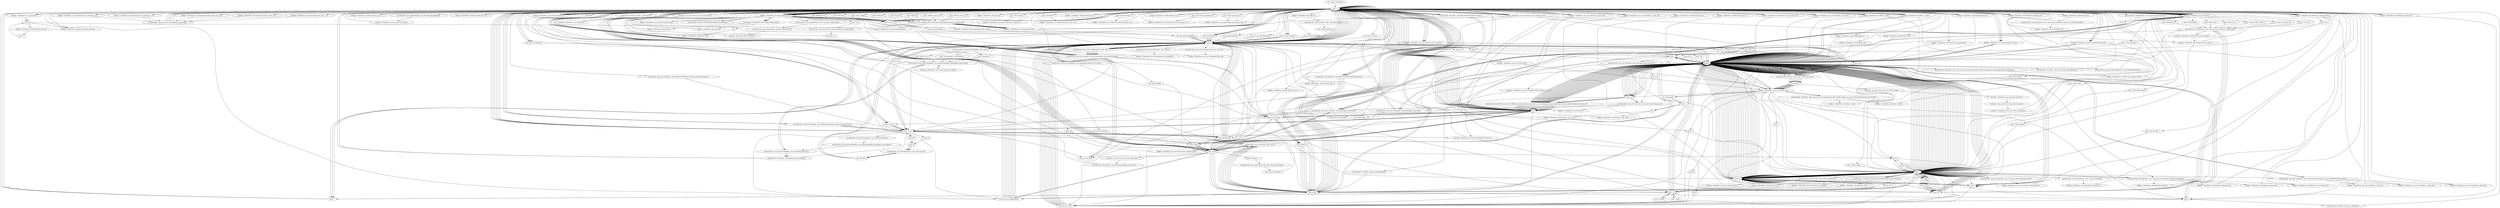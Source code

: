 digraph "" {
    "r0 := @this: MainMeso"
    "load.r r0"
    "r0 := @this: MainMeso"->"load.r r0";
    "virtualinvoke <java.applet.Applet: java.net.URL getCodeBase()>"
    "load.r r0"->"virtualinvoke <java.applet.Applet: java.net.URL getCodeBase()>";
    "staticput <MainMeso: java.net.URL code_base>"
    "virtualinvoke <java.applet.Applet: java.net.URL getCodeBase()>"->"staticput <MainMeso: java.net.URL code_base>";
    "staticput <MainMeso: java.net.URL code_base>"->"load.r r0";
    "push \"log_file\""
    "load.r r0"->"push \"log_file\"";
    "virtualinvoke <java.applet.Applet: java.lang.String getParameter(java.lang.String)>"
    "push \"log_file\""->"virtualinvoke <java.applet.Applet: java.lang.String getParameter(java.lang.String)>";
    "staticput <MainMeso: java.lang.String log_file>"
    "virtualinvoke <java.applet.Applet: java.lang.String getParameter(java.lang.String)>"->"staticput <MainMeso: java.lang.String log_file>";
    "staticput <MainMeso: java.lang.String log_file>"->"load.r r0";
    "load.r r0"->"load.r r0";
    "push \"debug\""
    "load.r r0"->"push \"debug\"";
    "push \"debug\""->"virtualinvoke <java.applet.Applet: java.lang.String getParameter(java.lang.String)>";
    "fieldput <MainMeso: java.lang.String temp>"
    "virtualinvoke <java.applet.Applet: java.lang.String getParameter(java.lang.String)>"->"fieldput <MainMeso: java.lang.String temp>";
    "fieldput <MainMeso: java.lang.String temp>"->"load.r r0";
    "fieldget <MainMeso: java.lang.String temp>"
    "load.r r0"->"fieldget <MainMeso: java.lang.String temp>";
    "ifnull load.r r0"
    "fieldget <MainMeso: java.lang.String temp>"->"ifnull load.r r0";
    "new java.lang.Boolean"
    "ifnull load.r r0"->"new java.lang.Boolean";
    "dup1.r"
    "new java.lang.Boolean"->"dup1.r";
    "dup1.r"->"load.r r0";
    "load.r r0"->"fieldget <MainMeso: java.lang.String temp>";
    "specialinvoke <java.lang.Boolean: void <init>(java.lang.String)>"
    "fieldget <MainMeso: java.lang.String temp>"->"specialinvoke <java.lang.Boolean: void <init>(java.lang.String)>";
    "virtualinvoke <java.lang.Boolean: boolean booleanValue()>"
    "specialinvoke <java.lang.Boolean: void <init>(java.lang.String)>"->"virtualinvoke <java.lang.Boolean: boolean booleanValue()>";
    "staticput <lib.Debug: boolean DEBUG>"
    "virtualinvoke <java.lang.Boolean: boolean booleanValue()>"->"staticput <lib.Debug: boolean DEBUG>";
    "staticput <lib.Debug: boolean DEBUG>"->"load.r r0";
    "load.r r0"->"load.r r0";
    "push \"default_center_lat\""
    "load.r r0"->"push \"default_center_lat\"";
    "push \"default_center_lat\""->"virtualinvoke <java.applet.Applet: java.lang.String getParameter(java.lang.String)>";
    "virtualinvoke <java.applet.Applet: java.lang.String getParameter(java.lang.String)>"->"fieldput <MainMeso: java.lang.String temp>";
    "fieldput <MainMeso: java.lang.String temp>"->"load.r r0";
    "load.r r0"->"fieldget <MainMeso: java.lang.String temp>";
    "fieldget <MainMeso: java.lang.String temp>"->"ifnull load.r r0";
    "ifnull load.r r0"->"load.r r0";
    "load.r r0"->"load.r r0";
    "load.r r0"->"fieldget <MainMeso: java.lang.String temp>";
    "staticinvoke <lib.MyUtil: float atof(java.lang.String)>"
    "fieldget <MainMeso: java.lang.String temp>"->"staticinvoke <lib.MyUtil: float atof(java.lang.String)>";
    "fieldput <MainMeso: float def_lat>"
    "staticinvoke <lib.MyUtil: float atof(java.lang.String)>"->"fieldput <MainMeso: float def_lat>";
    "fieldput <MainMeso: float def_lat>"->"load.r r0";
    "load.r r0"->"load.r r0";
    "push \"default_center_lon\""
    "load.r r0"->"push \"default_center_lon\"";
    "push \"default_center_lon\""->"virtualinvoke <java.applet.Applet: java.lang.String getParameter(java.lang.String)>";
    "virtualinvoke <java.applet.Applet: java.lang.String getParameter(java.lang.String)>"->"fieldput <MainMeso: java.lang.String temp>";
    "fieldput <MainMeso: java.lang.String temp>"->"load.r r0";
    "load.r r0"->"fieldget <MainMeso: java.lang.String temp>";
    "fieldget <MainMeso: java.lang.String temp>"->"ifnull load.r r0";
    "ifnull load.r r0"->"load.r r0";
    "load.r r0"->"load.r r0";
    "load.r r0"->"fieldget <MainMeso: java.lang.String temp>";
    "fieldget <MainMeso: java.lang.String temp>"->"staticinvoke <lib.MyUtil: float atof(java.lang.String)>";
    "fieldput <MainMeso: float def_lon>"
    "staticinvoke <lib.MyUtil: float atof(java.lang.String)>"->"fieldput <MainMeso: float def_lon>";
    "fieldput <MainMeso: float def_lon>"->"load.r r0";
    "load.r r0"->"load.r r0";
    "push \"default_scale\""
    "load.r r0"->"push \"default_scale\"";
    "push \"default_scale\""->"virtualinvoke <java.applet.Applet: java.lang.String getParameter(java.lang.String)>";
    "virtualinvoke <java.applet.Applet: java.lang.String getParameter(java.lang.String)>"->"fieldput <MainMeso: java.lang.String temp>";
    "fieldput <MainMeso: java.lang.String temp>"->"load.r r0";
    "load.r r0"->"fieldget <MainMeso: java.lang.String temp>";
    "fieldget <MainMeso: java.lang.String temp>"->"ifnull load.r r0";
    "ifnull load.r r0"->"load.r r0";
    "load.r r0"->"load.r r0";
    "load.r r0"->"fieldget <MainMeso: java.lang.String temp>";
    "fieldget <MainMeso: java.lang.String temp>"->"staticinvoke <lib.MyUtil: float atof(java.lang.String)>";
    "f2d"
    "staticinvoke <lib.MyUtil: float atof(java.lang.String)>"->"f2d";
    "fieldput <MainMeso: double def_scale>"
    "f2d"->"fieldput <MainMeso: double def_scale>";
    "fieldput <MainMeso: double def_scale>"->"load.r r0";
    "load.r r0"->"load.r r0";
    "push \"fast_load\""
    "load.r r0"->"push \"fast_load\"";
    "push \"fast_load\""->"virtualinvoke <java.applet.Applet: java.lang.String getParameter(java.lang.String)>";
    "virtualinvoke <java.applet.Applet: java.lang.String getParameter(java.lang.String)>"->"fieldput <MainMeso: java.lang.String temp>";
    "fieldput <MainMeso: java.lang.String temp>"->"load.r r0";
    "load.r r0"->"fieldget <MainMeso: java.lang.String temp>";
    "fieldget <MainMeso: java.lang.String temp>"->"ifnull load.r r0";
    "ifnull load.r r0"->"load.r r0";
    "load.r r0"->"fieldget <MainMeso: java.lang.String temp>";
    "push \"none\""
    "fieldget <MainMeso: java.lang.String temp>"->"push \"none\"";
    "virtualinvoke <java.lang.String: boolean equals(java.lang.Object)>"
    "push \"none\""->"virtualinvoke <java.lang.String: boolean equals(java.lang.Object)>";
    "ifne load.r r0"
    "virtualinvoke <java.lang.String: boolean equals(java.lang.Object)>"->"ifne load.r r0";
    "ifne load.r r0"->"load.r r0";
    "load.r r0"->"load.r r0";
    "load.r r0"->"fieldget <MainMeso: java.lang.String temp>";
    "fieldput <MainMeso: java.lang.String fast_load>"
    "fieldget <MainMeso: java.lang.String temp>"->"fieldput <MainMeso: java.lang.String fast_load>";
    "fieldput <MainMeso: java.lang.String fast_load>"->"load.r r0";
    "load.r r0"->"load.r r0";
    "push \"color_coding\""
    "load.r r0"->"push \"color_coding\"";
    "push \"color_coding\""->"virtualinvoke <java.applet.Applet: java.lang.String getParameter(java.lang.String)>";
    "virtualinvoke <java.applet.Applet: java.lang.String getParameter(java.lang.String)>"->"fieldput <MainMeso: java.lang.String temp>";
    "fieldput <MainMeso: java.lang.String temp>"->"load.r r0";
    "load.r r0"->"fieldget <MainMeso: java.lang.String temp>";
    "fieldget <MainMeso: java.lang.String temp>"->"ifnull load.r r0";
    "ifnull load.r r0"->"load.r r0";
    "load.r r0"->"fieldget <MainMeso: java.lang.String temp>";
    "staticput <MainMeso: java.lang.String color_coding>"
    "fieldget <MainMeso: java.lang.String temp>"->"staticput <MainMeso: java.lang.String color_coding>";
    "new java.lang.StringBuffer"
    "staticput <MainMeso: java.lang.String color_coding>"->"new java.lang.StringBuffer";
    "new java.lang.StringBuffer"->"dup1.r";
    "specialinvoke <java.lang.StringBuffer: void <init>()>"
    "dup1.r"->"specialinvoke <java.lang.StringBuffer: void <init>()>";
    "push \"by parameter, color_coding is \""
    "specialinvoke <java.lang.StringBuffer: void <init>()>"->"push \"by parameter, color_coding is \"";
    "virtualinvoke <java.lang.StringBuffer: java.lang.StringBuffer append(java.lang.String)>"
    "push \"by parameter, color_coding is \""->"virtualinvoke <java.lang.StringBuffer: java.lang.StringBuffer append(java.lang.String)>";
    "staticget <MainMeso: java.lang.String color_coding>"
    "virtualinvoke <java.lang.StringBuffer: java.lang.StringBuffer append(java.lang.String)>"->"staticget <MainMeso: java.lang.String color_coding>";
    "staticget <MainMeso: java.lang.String color_coding>"->"virtualinvoke <java.lang.StringBuffer: java.lang.StringBuffer append(java.lang.String)>";
    "virtualinvoke <java.lang.StringBuffer: java.lang.String toString()>"
    "virtualinvoke <java.lang.StringBuffer: java.lang.StringBuffer append(java.lang.String)>"->"virtualinvoke <java.lang.StringBuffer: java.lang.String toString()>";
    "staticinvoke <lib.Debug: void println(java.lang.String)>"
    "virtualinvoke <java.lang.StringBuffer: java.lang.String toString()>"->"staticinvoke <lib.Debug: void println(java.lang.String)>";
    "staticinvoke <lib.Debug: void println(java.lang.String)>"->"load.r r0";
    "load.r r0"->"load.r r0";
    "push \"networks\""
    "load.r r0"->"push \"networks\"";
    "push \"networks\""->"virtualinvoke <java.applet.Applet: java.lang.String getParameter(java.lang.String)>";
    "virtualinvoke <java.applet.Applet: java.lang.String getParameter(java.lang.String)>"->"fieldput <MainMeso: java.lang.String temp>";
    "fieldput <MainMeso: java.lang.String temp>"->"new java.lang.StringBuffer";
    "new java.lang.StringBuffer"->"dup1.r";
    "dup1.r"->"specialinvoke <java.lang.StringBuffer: void <init>()>";
    "push \"networks is \""
    "specialinvoke <java.lang.StringBuffer: void <init>()>"->"push \"networks is \"";
    "push \"networks is \""->"virtualinvoke <java.lang.StringBuffer: java.lang.StringBuffer append(java.lang.String)>";
    "virtualinvoke <java.lang.StringBuffer: java.lang.StringBuffer append(java.lang.String)>"->"load.r r0";
    "load.r r0"->"fieldget <MainMeso: java.lang.String temp>";
    "fieldget <MainMeso: java.lang.String temp>"->"virtualinvoke <java.lang.StringBuffer: java.lang.StringBuffer append(java.lang.String)>";
    "virtualinvoke <java.lang.StringBuffer: java.lang.StringBuffer append(java.lang.String)>"->"virtualinvoke <java.lang.StringBuffer: java.lang.String toString()>";
    "virtualinvoke <java.lang.StringBuffer: java.lang.String toString()>"->"staticinvoke <lib.Debug: void println(java.lang.String)>";
    "staticinvoke <lib.Debug: void println(java.lang.String)>"->"load.r r0";
    "load.r r0"->"fieldget <MainMeso: java.lang.String temp>";
    "staticinvoke <Station: void setNetworks(java.lang.String)>"
    "fieldget <MainMeso: java.lang.String temp>"->"staticinvoke <Station: void setNetworks(java.lang.String)>";
    "staticinvoke <Station: void setNetworks(java.lang.String)>"->"load.r r0";
    "staticinvoke <Station: int get_n_networks()>"
    "load.r r0"->"staticinvoke <Station: int get_n_networks()>";
    "fieldput <MainMeso: int n_networks>"
    "staticinvoke <Station: int get_n_networks()>"->"fieldput <MainMeso: int n_networks>";
    "fieldput <MainMeso: int n_networks>"->"load.r r0";
    "load.r r0"->"load.r r0";
    "fieldget <MainMeso: int n_networks>"
    "load.r r0"->"fieldget <MainMeso: int n_networks>";
    "newarray"
    "fieldget <MainMeso: int n_networks>"->"newarray";
    "fieldput <MainMeso: boolean[] showing_network>"
    "newarray"->"fieldput <MainMeso: boolean[] showing_network>";
    "fieldput <MainMeso: boolean[] showing_network>"->"load.r r0";
    "load.r r0"->"load.r r0";
    "load.r r0"->"fieldget <MainMeso: int n_networks>";
    "fieldget <MainMeso: int n_networks>"->"newarray";
    "fieldput <MainMeso: boolean[] load_network>"
    "newarray"->"fieldput <MainMeso: boolean[] load_network>";
    "push 11"
    "fieldput <MainMeso: boolean[] load_network>"->"push 11";
    "push 11"->"newarray";
    "staticput <MainMeso: java.awt.Color[] color>"
    "newarray"->"staticput <MainMeso: java.awt.Color[] color>";
    "staticget <MainMeso: java.awt.Color[] color>"
    "staticput <MainMeso: java.awt.Color[] color>"->"staticget <MainMeso: java.awt.Color[] color>";
    "push 10"
    "staticget <MainMeso: java.awt.Color[] color>"->"push 10";
    "new java.awt.Color"
    "push 10"->"new java.awt.Color";
    "new java.awt.Color"->"dup1.r";
    "push 255"
    "dup1.r"->"push 255";
    "push 0"
    "push 255"->"push 0";
    "push 15"
    "push 0"->"push 15";
    "specialinvoke <java.awt.Color: void <init>(int,int,int)>"
    "push 15"->"specialinvoke <java.awt.Color: void <init>(int,int,int)>";
    "arraywrite.r"
    "specialinvoke <java.awt.Color: void <init>(int,int,int)>"->"arraywrite.r";
    "arraywrite.r"->"staticget <MainMeso: java.awt.Color[] color>";
    "push 9"
    "staticget <MainMeso: java.awt.Color[] color>"->"push 9";
    "push 9"->"new java.awt.Color";
    "new java.awt.Color"->"dup1.r";
    "dup1.r"->"push 255";
    "push 255"->"push 0";
    "push 95"
    "push 0"->"push 95";
    "push 95"->"specialinvoke <java.awt.Color: void <init>(int,int,int)>";
    "specialinvoke <java.awt.Color: void <init>(int,int,int)>"->"arraywrite.r";
    "arraywrite.r"->"staticget <MainMeso: java.awt.Color[] color>";
    "push 8"
    "staticget <MainMeso: java.awt.Color[] color>"->"push 8";
    "push 8"->"new java.awt.Color";
    "new java.awt.Color"->"dup1.r";
    "dup1.r"->"push 255";
    "push 255"->"push 0";
    "push 175"
    "push 0"->"push 175";
    "push 175"->"specialinvoke <java.awt.Color: void <init>(int,int,int)>";
    "specialinvoke <java.awt.Color: void <init>(int,int,int)>"->"arraywrite.r";
    "arraywrite.r"->"staticget <MainMeso: java.awt.Color[] color>";
    "push 7"
    "staticget <MainMeso: java.awt.Color[] color>"->"push 7";
    "push 7"->"new java.awt.Color";
    "new java.awt.Color"->"dup1.r";
    "dup1.r"->"push 255";
    "push 255"->"push 0";
    "push 0"->"push 255";
    "push 255"->"specialinvoke <java.awt.Color: void <init>(int,int,int)>";
    "specialinvoke <java.awt.Color: void <init>(int,int,int)>"->"arraywrite.r";
    "arraywrite.r"->"staticget <MainMeso: java.awt.Color[] color>";
    "push 6"
    "staticget <MainMeso: java.awt.Color[] color>"->"push 6";
    "push 6"->"new java.awt.Color";
    "new java.awt.Color"->"dup1.r";
    "push 216"
    "dup1.r"->"push 216";
    "push 216"->"push 0";
    "push 0"->"push 255";
    "push 255"->"specialinvoke <java.awt.Color: void <init>(int,int,int)>";
    "specialinvoke <java.awt.Color: void <init>(int,int,int)>"->"arraywrite.r";
    "arraywrite.r"->"staticget <MainMeso: java.awt.Color[] color>";
    "push 5"
    "staticget <MainMeso: java.awt.Color[] color>"->"push 5";
    "push 5"->"new java.awt.Color";
    "new java.awt.Color"->"dup1.r";
    "push 176"
    "dup1.r"->"push 176";
    "push 176"->"push 0";
    "push 0"->"push 255";
    "push 255"->"specialinvoke <java.awt.Color: void <init>(int,int,int)>";
    "specialinvoke <java.awt.Color: void <init>(int,int,int)>"->"arraywrite.r";
    "arraywrite.r"->"staticget <MainMeso: java.awt.Color[] color>";
    "push 4"
    "staticget <MainMeso: java.awt.Color[] color>"->"push 4";
    "push 4"->"new java.awt.Color";
    "new java.awt.Color"->"dup1.r";
    "push 180"
    "dup1.r"->"push 180";
    "push 63"
    "push 180"->"push 63";
    "push 128"
    "push 63"->"push 128";
    "push 128"->"specialinvoke <java.awt.Color: void <init>(int,int,int)>";
    "specialinvoke <java.awt.Color: void <init>(int,int,int)>"->"arraywrite.r";
    "arraywrite.r"->"staticget <MainMeso: java.awt.Color[] color>";
    "push 3"
    "staticget <MainMeso: java.awt.Color[] color>"->"push 3";
    "push 3"->"new java.awt.Color";
    "new java.awt.Color"->"dup1.r";
    "push 96"
    "dup1.r"->"push 96";
    "push 96"->"push 0";
    "push 0"->"push 255";
    "push 255"->"specialinvoke <java.awt.Color: void <init>(int,int,int)>";
    "specialinvoke <java.awt.Color: void <init>(int,int,int)>"->"arraywrite.r";
    "arraywrite.r"->"staticget <MainMeso: java.awt.Color[] color>";
    "push 2"
    "staticget <MainMeso: java.awt.Color[] color>"->"push 2";
    "push 2"->"new java.awt.Color";
    "new java.awt.Color"->"dup1.r";
    "push 16"
    "dup1.r"->"push 16";
    "push 16"->"push 0";
    "push 0"->"push 255";
    "push 255"->"specialinvoke <java.awt.Color: void <init>(int,int,int)>";
    "specialinvoke <java.awt.Color: void <init>(int,int,int)>"->"arraywrite.r";
    "arraywrite.r"->"staticget <MainMeso: java.awt.Color[] color>";
    "push 1"
    "staticget <MainMeso: java.awt.Color[] color>"->"push 1";
    "push 1"->"new java.awt.Color";
    "new java.awt.Color"->"dup1.r";
    "push 32"
    "dup1.r"->"push 32";
    "push 32"->"push 63";
    "push 63"->"push 255";
    "push 255"->"specialinvoke <java.awt.Color: void <init>(int,int,int)>";
    "specialinvoke <java.awt.Color: void <init>(int,int,int)>"->"arraywrite.r";
    "arraywrite.r"->"staticget <MainMeso: java.awt.Color[] color>";
    "staticget <MainMeso: java.awt.Color[] color>"->"push 0";
    "push 0"->"new java.awt.Color";
    "new java.awt.Color"->"dup1.r";
    "push 112"
    "dup1.r"->"push 112";
    "push 112"->"push 63";
    "push 63"->"push 128";
    "push 128"->"specialinvoke <java.awt.Color: void <init>(int,int,int)>";
    "specialinvoke <java.awt.Color: void <init>(int,int,int)>"->"arraywrite.r";
    "staticget <java.awt.Color: java.awt.Color orange>"
    "arraywrite.r"->"staticget <java.awt.Color: java.awt.Color orange>";
    "staticput <MainMeso: java.awt.Color badcolor>"
    "staticget <java.awt.Color: java.awt.Color orange>"->"staticput <MainMeso: java.awt.Color badcolor>";
    "staticget <java.awt.Color: java.awt.Color green>"
    "staticput <MainMeso: java.awt.Color badcolor>"->"staticget <java.awt.Color: java.awt.Color green>";
    "staticput <MainMeso: java.awt.Color missingcolor>"
    "staticget <java.awt.Color: java.awt.Color green>"->"staticput <MainMeso: java.awt.Color missingcolor>";
    "staticput <MainMeso: java.awt.Color missingcolor>"->"load.r r0";
    "load.r r0"->"load.r r0";
    "fieldget <MainMeso: double desired_max_t>"
    "load.r r0"->"fieldget <MainMeso: double desired_max_t>";
    "fieldget <MainMeso: double desired_max_t>"->"load.r r0";
    "fieldget <MainMeso: double desired_min_t>"
    "load.r r0"->"fieldget <MainMeso: double desired_min_t>";
    "sub.d"
    "fieldget <MainMeso: double desired_min_t>"->"sub.d";
    "sub.d"->"staticget <MainMeso: java.awt.Color[] color>";
    "arraylength"
    "staticget <MainMeso: java.awt.Color[] color>"->"arraylength";
    "i2d"
    "arraylength"->"i2d";
    "div.d"
    "i2d"->"div.d";
    "fieldput <MainMeso: double delta_t_per_color>"
    "div.d"->"fieldput <MainMeso: double delta_t_per_color>";
    "fieldput <MainMeso: double delta_t_per_color>"->"load.r r0";
    "load.r r0"->"load.r r0";
    "fieldget <MainMeso: double desired_max_w>"
    "load.r r0"->"fieldget <MainMeso: double desired_max_w>";
    "fieldget <MainMeso: double desired_max_w>"->"load.r r0";
    "fieldget <MainMeso: double desired_min_w>"
    "load.r r0"->"fieldget <MainMeso: double desired_min_w>";
    "fieldget <MainMeso: double desired_min_w>"->"sub.d";
    "sub.d"->"staticget <MainMeso: java.awt.Color[] color>";
    "staticget <MainMeso: java.awt.Color[] color>"->"arraylength";
    "arraylength"->"i2d";
    "i2d"->"div.d";
    "fieldput <MainMeso: double delta_w_per_color>"
    "div.d"->"fieldput <MainMeso: double delta_w_per_color>";
    "fieldput <MainMeso: double delta_w_per_color>"->"load.r r0";
    "new lib.SelectableList"
    "load.r r0"->"new lib.SelectableList";
    "new lib.SelectableList"->"dup1.r";
    "dup1.r"->"push 15";
    "push 15"->"push 1";
    "specialinvoke <lib.SelectableList: void <init>(int,boolean)>"
    "push 1"->"specialinvoke <lib.SelectableList: void <init>(int,boolean)>";
    "fieldput <MainMeso: lib.SelectableList loadedList>"
    "specialinvoke <lib.SelectableList: void <init>(int,boolean)>"->"fieldput <MainMeso: lib.SelectableList loadedList>";
    "fieldput <MainMeso: lib.SelectableList loadedList>"->"load.r r0";
    "new java.util.Hashtable"
    "load.r r0"->"new java.util.Hashtable";
    "new java.util.Hashtable"->"dup1.r";
    "specialinvoke <java.util.Hashtable: void <init>()>"
    "dup1.r"->"specialinvoke <java.util.Hashtable: void <init>()>";
    "fieldput <MainMeso: java.util.Hashtable missingHash>"
    "specialinvoke <java.util.Hashtable: void <init>()>"->"fieldput <MainMeso: java.util.Hashtable missingHash>";
    "fieldput <MainMeso: java.util.Hashtable missingHash>"->"load.r r0";
    "new java.awt.List"
    "load.r r0"->"new java.awt.List";
    "new java.awt.List"->"dup1.r";
    "dup1.r"->"push 6";
    "push 6"->"push 1";
    "specialinvoke <java.awt.List: void <init>(int,boolean)>"
    "push 1"->"specialinvoke <java.awt.List: void <init>(int,boolean)>";
    "fieldput <MainMeso: java.awt.List specialList>"
    "specialinvoke <java.awt.List: void <init>(int,boolean)>"->"fieldput <MainMeso: java.awt.List specialList>";
    "fieldput <MainMeso: java.awt.List specialList>"->"load.r r0";
    "push \"Show Values\""
    "load.r r0"->"push \"Show Values\"";
    "fieldput <MainMeso: java.lang.String show_values_str>"
    "push \"Show Values\""->"fieldput <MainMeso: java.lang.String show_values_str>";
    "fieldput <MainMeso: java.lang.String show_values_str>"->"load.r r0";
    "fieldget <MainMeso: java.awt.List specialList>"
    "load.r r0"->"fieldget <MainMeso: java.awt.List specialList>";
    "fieldget <MainMeso: java.awt.List specialList>"->"load.r r0";
    "fieldget <MainMeso: java.lang.String show_values_str>"
    "load.r r0"->"fieldget <MainMeso: java.lang.String show_values_str>";
    "virtualinvoke <java.awt.List: void add(java.lang.String)>"
    "fieldget <MainMeso: java.lang.String show_values_str>"->"virtualinvoke <java.awt.List: void add(java.lang.String)>";
    "virtualinvoke <java.awt.List: void add(java.lang.String)>"->"load.r r0";
    "push \"Show Bad T\""
    "load.r r0"->"push \"Show Bad T\"";
    "fieldput <MainMeso: java.lang.String show_bad_t_str>"
    "push \"Show Bad T\""->"fieldput <MainMeso: java.lang.String show_bad_t_str>";
    "fieldput <MainMeso: java.lang.String show_bad_t_str>"->"load.r r0";
    "load.r r0"->"fieldget <MainMeso: java.awt.List specialList>";
    "fieldget <MainMeso: java.awt.List specialList>"->"load.r r0";
    "fieldget <MainMeso: java.lang.String show_bad_t_str>"
    "load.r r0"->"fieldget <MainMeso: java.lang.String show_bad_t_str>";
    "fieldget <MainMeso: java.lang.String show_bad_t_str>"->"virtualinvoke <java.awt.List: void add(java.lang.String)>";
    "virtualinvoke <java.awt.List: void add(java.lang.String)>"->"load.r r0";
    "push \"Show Missing T\""
    "load.r r0"->"push \"Show Missing T\"";
    "fieldput <MainMeso: java.lang.String show_missing_t_str>"
    "push \"Show Missing T\""->"fieldput <MainMeso: java.lang.String show_missing_t_str>";
    "fieldput <MainMeso: java.lang.String show_missing_t_str>"->"load.r r0";
    "load.r r0"->"fieldget <MainMeso: java.awt.List specialList>";
    "fieldget <MainMeso: java.awt.List specialList>"->"load.r r0";
    "fieldget <MainMeso: java.lang.String show_missing_t_str>"
    "load.r r0"->"fieldget <MainMeso: java.lang.String show_missing_t_str>";
    "fieldget <MainMeso: java.lang.String show_missing_t_str>"->"virtualinvoke <java.awt.List: void add(java.lang.String)>";
    "virtualinvoke <java.awt.List: void add(java.lang.String)>"->"load.r r0";
    "push \"Show Missing Wind/Gust\""
    "load.r r0"->"push \"Show Missing Wind/Gust\"";
    "fieldput <MainMeso: java.lang.String show_missing_w_str>"
    "push \"Show Missing Wind/Gust\""->"fieldput <MainMeso: java.lang.String show_missing_w_str>";
    "fieldput <MainMeso: java.lang.String show_missing_w_str>"->"load.r r0";
    "load.r r0"->"fieldget <MainMeso: java.awt.List specialList>";
    "fieldget <MainMeso: java.awt.List specialList>"->"load.r r0";
    "fieldget <MainMeso: java.lang.String show_missing_w_str>"
    "load.r r0"->"fieldget <MainMeso: java.lang.String show_missing_w_str>";
    "fieldget <MainMeso: java.lang.String show_missing_w_str>"->"virtualinvoke <java.awt.List: void add(java.lang.String)>";
    "virtualinvoke <java.awt.List: void add(java.lang.String)>"->"load.r r0";
    "push \"Show only precip\""
    "load.r r0"->"push \"Show only precip\"";
    "fieldput <MainMeso: java.lang.String show_precip_only_str>"
    "push \"Show only precip\""->"fieldput <MainMeso: java.lang.String show_precip_only_str>";
    "fieldput <MainMeso: java.lang.String show_precip_only_str>"->"load.r r0";
    "load.r r0"->"fieldget <MainMeso: java.awt.List specialList>";
    "fieldget <MainMeso: java.awt.List specialList>"->"load.r r0";
    "fieldget <MainMeso: java.lang.String show_precip_only_str>"
    "load.r r0"->"fieldget <MainMeso: java.lang.String show_precip_only_str>";
    "fieldget <MainMeso: java.lang.String show_precip_only_str>"->"virtualinvoke <java.awt.List: void add(java.lang.String)>";
    "virtualinvoke <java.awt.List: void add(java.lang.String)>"->"load.r r0";
    "new java.awt.GridBagLayout"
    "load.r r0"->"new java.awt.GridBagLayout";
    "new java.awt.GridBagLayout"->"dup1.r";
    "specialinvoke <java.awt.GridBagLayout: void <init>()>"
    "dup1.r"->"specialinvoke <java.awt.GridBagLayout: void <init>()>";
    "virtualinvoke <java.awt.Container: void setLayout(java.awt.LayoutManager)>"
    "specialinvoke <java.awt.GridBagLayout: void <init>()>"->"virtualinvoke <java.awt.Container: void setLayout(java.awt.LayoutManager)>";
    "virtualinvoke <java.awt.Container: void setLayout(java.awt.LayoutManager)>"->"load.r r0";
    "staticget <java.awt.Color: java.awt.Color white>"
    "load.r r0"->"staticget <java.awt.Color: java.awt.Color white>";
    "virtualinvoke <java.awt.Component: void setBackground(java.awt.Color)>"
    "staticget <java.awt.Color: java.awt.Color white>"->"virtualinvoke <java.awt.Component: void setBackground(java.awt.Color)>";
    "new java.awt.Panel"
    "virtualinvoke <java.awt.Component: void setBackground(java.awt.Color)>"->"new java.awt.Panel";
    "store.r $r82"
    "new java.awt.Panel"->"store.r $r82";
    "load.r $r82"
    "store.r $r82"->"load.r $r82";
    "specialinvoke <java.awt.Panel: void <init>()>"
    "load.r $r82"->"specialinvoke <java.awt.Panel: void <init>()>";
    "specialinvoke <java.awt.Panel: void <init>()>"->"load.r r0";
    "new java.awt.Font"
    "load.r r0"->"new java.awt.Font";
    "new java.awt.Font"->"dup1.r";
    "dup1.r"->"load.r r0";
    "fieldget <MainMeso: java.lang.String font_name>"
    "load.r r0"->"fieldget <MainMeso: java.lang.String font_name>";
    "fieldget <MainMeso: java.lang.String font_name>"->"push 0";
    "push 12"
    "push 0"->"push 12";
    "specialinvoke <java.awt.Font: void <init>(java.lang.String,int,int)>"
    "push 12"->"specialinvoke <java.awt.Font: void <init>(java.lang.String,int,int)>";
    "fieldput <MainMeso: java.awt.Font f>"
    "specialinvoke <java.awt.Font: void <init>(java.lang.String,int,int)>"->"fieldput <MainMeso: java.awt.Font f>";
    "fieldput <MainMeso: java.awt.Font f>"->"load.r r0";
    "load.r r0"->"load.r r0";
    "fieldget <MainMeso: java.awt.Font f>"
    "load.r r0"->"fieldget <MainMeso: java.awt.Font f>";
    "virtualinvoke <java.awt.Container: void setFont(java.awt.Font)>"
    "fieldget <MainMeso: java.awt.Font f>"->"virtualinvoke <java.awt.Container: void setFont(java.awt.Font)>";
    "virtualinvoke <java.awt.Container: void setFont(java.awt.Font)>"->"load.r $r82";
    "load.r $r82"->"load.r r0";
    "load.r r0"->"fieldget <MainMeso: java.awt.Font f>";
    "fieldget <MainMeso: java.awt.Font f>"->"virtualinvoke <java.awt.Container: void setFont(java.awt.Font)>";
    "virtualinvoke <java.awt.Container: void setFont(java.awt.Font)>"->"load.r $r82";
    "load.r $r82"->"new java.awt.GridBagLayout";
    "new java.awt.GridBagLayout"->"dup1.r";
    "dup1.r"->"specialinvoke <java.awt.GridBagLayout: void <init>()>";
    "specialinvoke <java.awt.GridBagLayout: void <init>()>"->"virtualinvoke <java.awt.Container: void setLayout(java.awt.LayoutManager)>";
    "virtualinvoke <java.awt.Container: void setLayout(java.awt.LayoutManager)>"->"new java.awt.Panel";
    "store.r $r88"
    "new java.awt.Panel"->"store.r $r88";
    "load.r $r88"
    "store.r $r88"->"load.r $r88";
    "load.r $r88"->"specialinvoke <java.awt.Panel: void <init>()>";
    "specialinvoke <java.awt.Panel: void <init>()>"->"load.r $r88";
    "load.r $r88"->"new java.awt.GridBagLayout";
    "new java.awt.GridBagLayout"->"dup1.r";
    "dup1.r"->"specialinvoke <java.awt.GridBagLayout: void <init>()>";
    "specialinvoke <java.awt.GridBagLayout: void <init>()>"->"virtualinvoke <java.awt.Container: void setLayout(java.awt.LayoutManager)>";
    "virtualinvoke <java.awt.Container: void setLayout(java.awt.LayoutManager)>"->"load.r r0";
    "new lib.MyButton"
    "load.r r0"->"new lib.MyButton";
    "new lib.MyButton"->"dup1.r";
    "dup1.r"->"load.r r0";
    "load.r r0"->"fieldget <MainMeso: java.awt.Font f>";
    "push \" Select Data \""
    "fieldget <MainMeso: java.awt.Font f>"->"push \" Select Data \"";
    "push \" Select Data \""->"push 1";
    "specialinvoke <lib.MyButton: void <init>(java.awt.Font,java.lang.String,boolean)>"
    "push 1"->"specialinvoke <lib.MyButton: void <init>(java.awt.Font,java.lang.String,boolean)>";
    "fieldput <MainMeso: lib.MyButton load_btn>"
    "specialinvoke <lib.MyButton: void <init>(java.awt.Font,java.lang.String,boolean)>"->"fieldput <MainMeso: lib.MyButton load_btn>";
    "fieldput <MainMeso: lib.MyButton load_btn>"->"load.r r0";
    "fieldget <MainMeso: lib.MyButton load_btn>"
    "load.r r0"->"fieldget <MainMeso: lib.MyButton load_btn>";
    "fieldget <MainMeso: lib.MyButton load_btn>"->"load.r r0";
    "virtualinvoke <lib.MyButton: void addListener(lib.MyButtonListener)>"
    "load.r r0"->"virtualinvoke <lib.MyButton: void addListener(lib.MyButtonListener)>";
    "virtualinvoke <lib.MyButton: void addListener(lib.MyButtonListener)>"->"load.r $r88";
    "load.r $r88"->"load.r r0";
    "load.r r0"->"fieldget <MainMeso: lib.MyButton load_btn>";
    "fieldget <MainMeso: lib.MyButton load_btn>"->"push 0";
    "push 0"->"push 0";
    "push 0"->"push 1";
    "push 1"->"push 1";
    "push 0.0"
    "push 1"->"push 0.0";
    "push 0.0"->"push 0.0";
    "push 0.0"->"push 5";
    "push 5"->"push 5";
    "push 5"->"push 0";
    "push 0"->"push 0";
    "staticinvoke <lib.MyUtil: java.awt.GridBagConstraints addComponent(java.awt.Container,java.lang.Object,int,int,int,int,double,double,int,int,int,int)>"
    "push 0"->"staticinvoke <lib.MyUtil: java.awt.GridBagConstraints addComponent(java.awt.Container,java.lang.Object,int,int,int,int,double,double,int,int,int,int)>";
    "pop"
    "staticinvoke <lib.MyUtil: java.awt.GridBagConstraints addComponent(java.awt.Container,java.lang.Object,int,int,int,int,double,double,int,int,int,int)>"->"pop";
    "pop"->"load.r r0";
    "load.r r0"->"new lib.MyButton";
    "new lib.MyButton"->"dup1.r";
    "dup1.r"->"load.r r0";
    "load.r r0"->"fieldget <MainMeso: java.awt.Font f>";
    "push \" Show/Hide Data \""
    "fieldget <MainMeso: java.awt.Font f>"->"push \" Show/Hide Data \"";
    "push \" Show/Hide Data \""->"push 1";
    "push 1"->"specialinvoke <lib.MyButton: void <init>(java.awt.Font,java.lang.String,boolean)>";
    "fieldput <MainMeso: lib.MyButton redisplay_btn>"
    "specialinvoke <lib.MyButton: void <init>(java.awt.Font,java.lang.String,boolean)>"->"fieldput <MainMeso: lib.MyButton redisplay_btn>";
    "fieldput <MainMeso: lib.MyButton redisplay_btn>"->"load.r r0";
    "fieldget <MainMeso: lib.MyButton redisplay_btn>"
    "load.r r0"->"fieldget <MainMeso: lib.MyButton redisplay_btn>";
    "fieldget <MainMeso: lib.MyButton redisplay_btn>"->"load.r r0";
    "load.r r0"->"virtualinvoke <lib.MyButton: void addListener(lib.MyButtonListener)>";
    "virtualinvoke <lib.MyButton: void addListener(lib.MyButtonListener)>"->"load.r $r88";
    "load.r $r88"->"load.r r0";
    "load.r r0"->"fieldget <MainMeso: lib.MyButton redisplay_btn>";
    "fieldget <MainMeso: lib.MyButton redisplay_btn>"->"push 1";
    "push 1"->"push 0";
    "push 0"->"push 1";
    "push 1"->"push 1";
    "push 1"->"push 0.0";
    "push 0.0"->"push 0.0";
    "push 0.0"->"push 5";
    "push 5"->"push 5";
    "push 5"->"push 0";
    "push 0"->"push 0";
    "push 0"->"staticinvoke <lib.MyUtil: java.awt.GridBagConstraints addComponent(java.awt.Container,java.lang.Object,int,int,int,int,double,double,int,int,int,int)>";
    "staticinvoke <lib.MyUtil: java.awt.GridBagConstraints addComponent(java.awt.Container,java.lang.Object,int,int,int,int,double,double,int,int,int,int)>"->"pop";
    "pop"->"load.r r0";
    "load.r r0"->"new lib.MyButton";
    "new lib.MyButton"->"dup1.r";
    "dup1.r"->"load.r r0";
    "load.r r0"->"fieldget <MainMeso: java.awt.Font f>";
    "push \" Show Special \""
    "fieldget <MainMeso: java.awt.Font f>"->"push \" Show Special \"";
    "push \" Show Special \""->"push 1";
    "push 1"->"specialinvoke <lib.MyButton: void <init>(java.awt.Font,java.lang.String,boolean)>";
    "fieldput <MainMeso: lib.MyButton special_btn>"
    "specialinvoke <lib.MyButton: void <init>(java.awt.Font,java.lang.String,boolean)>"->"fieldput <MainMeso: lib.MyButton special_btn>";
    "fieldput <MainMeso: lib.MyButton special_btn>"->"load.r r0";
    "fieldget <MainMeso: lib.MyButton special_btn>"
    "load.r r0"->"fieldget <MainMeso: lib.MyButton special_btn>";
    "fieldget <MainMeso: lib.MyButton special_btn>"->"load.r r0";
    "load.r r0"->"virtualinvoke <lib.MyButton: void addListener(lib.MyButtonListener)>";
    "virtualinvoke <lib.MyButton: void addListener(lib.MyButtonListener)>"->"load.r $r88";
    "load.r $r88"->"load.r r0";
    "load.r r0"->"fieldget <MainMeso: lib.MyButton special_btn>";
    "fieldget <MainMeso: lib.MyButton special_btn>"->"push 2";
    "push 2"->"push 0";
    "push 0"->"push 1";
    "push 1"->"push 1";
    "push 1"->"push 0.0";
    "push 0.0"->"push 0.0";
    "push 0.0"->"push 5";
    "push 5"->"push 5";
    "push 5"->"push 0";
    "push 0"->"push 0";
    "push 0"->"staticinvoke <lib.MyUtil: java.awt.GridBagConstraints addComponent(java.awt.Container,java.lang.Object,int,int,int,int,double,double,int,int,int,int)>";
    "staticinvoke <lib.MyUtil: java.awt.GridBagConstraints addComponent(java.awt.Container,java.lang.Object,int,int,int,int,double,double,int,int,int,int)>"->"pop";
    "pop"->"load.r r0";
    "load.r r0"->"new lib.MyButton";
    "new lib.MyButton"->"dup1.r";
    "dup1.r"->"load.r r0";
    "load.r r0"->"fieldget <MainMeso: java.awt.Font f>";
    "push \" Close Histories \""
    "fieldget <MainMeso: java.awt.Font f>"->"push \" Close Histories \"";
    "push \" Close Histories \""->"push 0";
    "push 0"->"specialinvoke <lib.MyButton: void <init>(java.awt.Font,java.lang.String,boolean)>";
    "fieldput <MainMeso: lib.MyButton close_history_btn>"
    "specialinvoke <lib.MyButton: void <init>(java.awt.Font,java.lang.String,boolean)>"->"fieldput <MainMeso: lib.MyButton close_history_btn>";
    "fieldput <MainMeso: lib.MyButton close_history_btn>"->"load.r r0";
    "fieldget <MainMeso: lib.MyButton close_history_btn>"
    "load.r r0"->"fieldget <MainMeso: lib.MyButton close_history_btn>";
    "fieldget <MainMeso: lib.MyButton close_history_btn>"->"load.r r0";
    "load.r r0"->"virtualinvoke <lib.MyButton: void addListener(lib.MyButtonListener)>";
    "virtualinvoke <lib.MyButton: void addListener(lib.MyButtonListener)>"->"load.r $r88";
    "load.r $r88"->"load.r r0";
    "load.r r0"->"fieldget <MainMeso: lib.MyButton close_history_btn>";
    "fieldget <MainMeso: lib.MyButton close_history_btn>"->"push 3";
    "push 3"->"push 0";
    "push 0"->"push 1";
    "push 1"->"push 1";
    "push 1"->"push 0.0";
    "push 0.0"->"push 0.0";
    "push 0.0"->"push 5";
    "push 5"->"push 5";
    "push 5"->"push 0";
    "push 0"->"push 0";
    "push 0"->"staticinvoke <lib.MyUtil: java.awt.GridBagConstraints addComponent(java.awt.Container,java.lang.Object,int,int,int,int,double,double,int,int,int,int)>";
    "staticinvoke <lib.MyUtil: java.awt.GridBagConstraints addComponent(java.awt.Container,java.lang.Object,int,int,int,int,double,double,int,int,int,int)>"->"pop";
    "pop"->"new java.awt.Panel";
    "store.r $r110"
    "new java.awt.Panel"->"store.r $r110";
    "load.r $r110"
    "store.r $r110"->"load.r $r110";
    "load.r $r110"->"specialinvoke <java.awt.Panel: void <init>()>";
    "specialinvoke <java.awt.Panel: void <init>()>"->"load.r $r110";
    "load.r $r110"->"new java.awt.GridBagLayout";
    "new java.awt.GridBagLayout"->"dup1.r";
    "dup1.r"->"specialinvoke <java.awt.GridBagLayout: void <init>()>";
    "specialinvoke <java.awt.GridBagLayout: void <init>()>"->"virtualinvoke <java.awt.Container: void setLayout(java.awt.LayoutManager)>";
    "virtualinvoke <java.awt.Container: void setLayout(java.awt.LayoutManager)>"->"load.r $r110";
    "load.r $r110"->"load.r r0";
    "load.r r0"->"fieldget <MainMeso: java.awt.Font f>";
    "fieldget <MainMeso: java.awt.Font f>"->"virtualinvoke <java.awt.Container: void setFont(java.awt.Font)>";
    "virtualinvoke <java.awt.Container: void setFont(java.awt.Font)>"->"new java.lang.StringBuffer";
    "new java.lang.StringBuffer"->"dup1.r";
    "dup1.r"->"specialinvoke <java.lang.StringBuffer: void <init>()>";
    "push \"font for clr is \""
    "specialinvoke <java.lang.StringBuffer: void <init>()>"->"push \"font for clr is \"";
    "push \"font for clr is \""->"virtualinvoke <java.lang.StringBuffer: java.lang.StringBuffer append(java.lang.String)>";
    "virtualinvoke <java.lang.StringBuffer: java.lang.StringBuffer append(java.lang.String)>"->"load.r $r110";
    "virtualinvoke <java.awt.Component: java.awt.Font getFont()>"
    "load.r $r110"->"virtualinvoke <java.awt.Component: java.awt.Font getFont()>";
    "virtualinvoke <java.lang.StringBuffer: java.lang.StringBuffer append(java.lang.Object)>"
    "virtualinvoke <java.awt.Component: java.awt.Font getFont()>"->"virtualinvoke <java.lang.StringBuffer: java.lang.StringBuffer append(java.lang.Object)>";
    "virtualinvoke <java.lang.StringBuffer: java.lang.StringBuffer append(java.lang.Object)>"->"virtualinvoke <java.lang.StringBuffer: java.lang.String toString()>";
    "virtualinvoke <java.lang.StringBuffer: java.lang.String toString()>"->"staticinvoke <lib.Debug: void println(java.lang.String)>";
    "staticinvoke <lib.Debug: void println(java.lang.String)>"->"load.r $r110";
    "new lib.MyLabel"
    "load.r $r110"->"new lib.MyLabel";
    "new lib.MyLabel"->"dup1.r";
    "dup1.r"->"load.r r0";
    "load.r r0"->"fieldget <MainMeso: java.awt.Font f>";
    "push \"Color by:\""
    "fieldget <MainMeso: java.awt.Font f>"->"push \"Color by:\"";
    "specialinvoke <lib.MyLabel: void <init>(java.awt.Font,java.lang.String)>"
    "push \"Color by:\""->"specialinvoke <lib.MyLabel: void <init>(java.awt.Font,java.lang.String)>";
    "specialinvoke <lib.MyLabel: void <init>(java.awt.Font,java.lang.String)>"->"push 0";
    "push 0"->"push 0";
    "push 0"->"push 1";
    "push 1"->"push 1";
    "push 1"->"push 0.0";
    "push 0.0"->"push 0.0";
    "push 0.0"->"push 0";
    "push 0"->"push 0";
    "push 0"->"push 0";
    "push 0"->"push 0";
    "push 0"->"staticinvoke <lib.MyUtil: java.awt.GridBagConstraints addComponent(java.awt.Container,java.lang.Object,int,int,int,int,double,double,int,int,int,int)>";
    "staticinvoke <lib.MyUtil: java.awt.GridBagConstraints addComponent(java.awt.Container,java.lang.Object,int,int,int,int,double,double,int,int,int,int)>"->"pop";
    "pop"->"load.r r0";
    "new java.awt.CheckboxGroup"
    "load.r r0"->"new java.awt.CheckboxGroup";
    "new java.awt.CheckboxGroup"->"dup1.r";
    "specialinvoke <java.awt.CheckboxGroup: void <init>()>"
    "dup1.r"->"specialinvoke <java.awt.CheckboxGroup: void <init>()>";
    "fieldput <MainMeso: java.awt.CheckboxGroup cbg>"
    "specialinvoke <java.awt.CheckboxGroup: void <init>()>"->"fieldput <MainMeso: java.awt.CheckboxGroup cbg>";
    "fieldput <MainMeso: java.awt.CheckboxGroup cbg>"->"load.r r0";
    "new java.awt.Checkbox"
    "load.r r0"->"new java.awt.Checkbox";
    "new java.awt.Checkbox"->"dup1.r";
    "push \"\""
    "dup1.r"->"push \"\"";
    "push \"\""->"load.r r0";
    "fieldget <MainMeso: java.awt.CheckboxGroup cbg>"
    "load.r r0"->"fieldget <MainMeso: java.awt.CheckboxGroup cbg>";
    "fieldget <MainMeso: java.awt.CheckboxGroup cbg>"->"push 1";
    "specialinvoke <java.awt.Checkbox: void <init>(java.lang.String,java.awt.CheckboxGroup,boolean)>"
    "push 1"->"specialinvoke <java.awt.Checkbox: void <init>(java.lang.String,java.awt.CheckboxGroup,boolean)>";
    "fieldput <MainMeso: java.awt.Checkbox t_color_btn>"
    "specialinvoke <java.awt.Checkbox: void <init>(java.lang.String,java.awt.CheckboxGroup,boolean)>"->"fieldput <MainMeso: java.awt.Checkbox t_color_btn>";
    "fieldput <MainMeso: java.awt.Checkbox t_color_btn>"->"load.r r0";
    "fieldget <MainMeso: java.awt.Checkbox t_color_btn>"
    "load.r r0"->"fieldget <MainMeso: java.awt.Checkbox t_color_btn>";
    "fieldget <MainMeso: java.awt.Checkbox t_color_btn>"->"load.r r0";
    "virtualinvoke <java.awt.Checkbox: void addItemListener(java.awt.event.ItemListener)>"
    "load.r r0"->"virtualinvoke <java.awt.Checkbox: void addItemListener(java.awt.event.ItemListener)>";
    "virtualinvoke <java.awt.Checkbox: void addItemListener(java.awt.event.ItemListener)>"->"load.r $r110";
    "load.r $r110"->"load.r r0";
    "load.r r0"->"fieldget <MainMeso: java.awt.Checkbox t_color_btn>";
    "fieldget <MainMeso: java.awt.Checkbox t_color_btn>"->"push 0";
    "push 0"->"push 1";
    "add.i"
    "push 1"->"add.i";
    "store.i i6"
    "add.i"->"store.i i6";
    "load.i i6"
    "store.i i6"->"load.i i6";
    "load.i i6"->"push 0";
    "push 0"->"push 1";
    "push 1"->"push 1";
    "push 1"->"push 0.0";
    "push 0.0"->"push 0.0";
    "push 0.0"->"push 0";
    "push 0"->"push 0";
    "push 0"->"push 0";
    "push 0"->"push 0";
    "push 0"->"staticinvoke <lib.MyUtil: java.awt.GridBagConstraints addComponent(java.awt.Container,java.lang.Object,int,int,int,int,double,double,int,int,int,int)>";
    "staticinvoke <lib.MyUtil: java.awt.GridBagConstraints addComponent(java.awt.Container,java.lang.Object,int,int,int,int,double,double,int,int,int,int)>"->"pop";
    "pop"->"load.r $r110";
    "load.r $r110"->"new lib.MyLabel";
    "new lib.MyLabel"->"dup1.r";
    "dup1.r"->"load.r r0";
    "load.r r0"->"fieldget <MainMeso: java.awt.Font f>";
    "push \"Temperature\""
    "fieldget <MainMeso: java.awt.Font f>"->"push \"Temperature\"";
    "push \"Temperature\""->"specialinvoke <lib.MyLabel: void <init>(java.awt.Font,java.lang.String)>";
    "specialinvoke <lib.MyLabel: void <init>(java.awt.Font,java.lang.String)>"->"load.i i6";
    "load.i i6"->"push 1";
    "push 1"->"add.i";
    "add.i"->"store.i i6";
    "store.i i6"->"load.i i6";
    "load.i i6"->"push 0";
    "push 0"->"push 1";
    "push 1"->"push 1";
    "push 1"->"push 0.0";
    "push 0.0"->"push 0.0";
    "push 0.0"->"push 0";
    "push 0"->"push 0";
    "push 0"->"push 0";
    "push 0"->"push 0";
    "push 0"->"staticinvoke <lib.MyUtil: java.awt.GridBagConstraints addComponent(java.awt.Container,java.lang.Object,int,int,int,int,double,double,int,int,int,int)>";
    "staticinvoke <lib.MyUtil: java.awt.GridBagConstraints addComponent(java.awt.Container,java.lang.Object,int,int,int,int,double,double,int,int,int,int)>"->"pop";
    "pop"->"load.r r0";
    "load.r r0"->"new java.awt.Checkbox";
    "new java.awt.Checkbox"->"dup1.r";
    "dup1.r"->"push \"\"";
    "push \"\""->"load.r r0";
    "load.r r0"->"fieldget <MainMeso: java.awt.CheckboxGroup cbg>";
    "fieldget <MainMeso: java.awt.CheckboxGroup cbg>"->"push 0";
    "push 0"->"specialinvoke <java.awt.Checkbox: void <init>(java.lang.String,java.awt.CheckboxGroup,boolean)>";
    "fieldput <MainMeso: java.awt.Checkbox w_color_btn>"
    "specialinvoke <java.awt.Checkbox: void <init>(java.lang.String,java.awt.CheckboxGroup,boolean)>"->"fieldput <MainMeso: java.awt.Checkbox w_color_btn>";
    "fieldput <MainMeso: java.awt.Checkbox w_color_btn>"->"load.r r0";
    "fieldget <MainMeso: java.awt.Checkbox w_color_btn>"
    "load.r r0"->"fieldget <MainMeso: java.awt.Checkbox w_color_btn>";
    "fieldget <MainMeso: java.awt.Checkbox w_color_btn>"->"load.r r0";
    "load.r r0"->"virtualinvoke <java.awt.Checkbox: void addItemListener(java.awt.event.ItemListener)>";
    "virtualinvoke <java.awt.Checkbox: void addItemListener(java.awt.event.ItemListener)>"->"load.r $r110";
    "load.r $r110"->"load.r r0";
    "load.r r0"->"fieldget <MainMeso: java.awt.Checkbox w_color_btn>";
    "fieldget <MainMeso: java.awt.Checkbox w_color_btn>"->"load.i i6";
    "load.i i6"->"push 1";
    "push 1"->"add.i";
    "add.i"->"store.i i6";
    "store.i i6"->"load.i i6";
    "load.i i6"->"push 0";
    "push 0"->"push 1";
    "push 1"->"push 1";
    "push 1"->"push 0.0";
    "push 0.0"->"push 0.0";
    "push 0.0"->"push 0";
    "push 0"->"push 0";
    "push 0"->"push 0";
    "push 0"->"push 0";
    "push 0"->"staticinvoke <lib.MyUtil: java.awt.GridBagConstraints addComponent(java.awt.Container,java.lang.Object,int,int,int,int,double,double,int,int,int,int)>";
    "staticinvoke <lib.MyUtil: java.awt.GridBagConstraints addComponent(java.awt.Container,java.lang.Object,int,int,int,int,double,double,int,int,int,int)>"->"pop";
    "pop"->"load.r $r110";
    "load.r $r110"->"new lib.MyLabel";
    "new lib.MyLabel"->"dup1.r";
    "dup1.r"->"load.r r0";
    "load.r r0"->"fieldget <MainMeso: java.awt.Font f>";
    "push \"Wind Speed\""
    "fieldget <MainMeso: java.awt.Font f>"->"push \"Wind Speed\"";
    "push \"Wind Speed\""->"specialinvoke <lib.MyLabel: void <init>(java.awt.Font,java.lang.String)>";
    "specialinvoke <lib.MyLabel: void <init>(java.awt.Font,java.lang.String)>"->"load.i i6";
    "load.i i6"->"push 1";
    "push 1"->"add.i";
    "add.i"->"store.i i6";
    "store.i i6"->"load.i i6";
    "load.i i6"->"push 0";
    "push 0"->"push 1";
    "push 1"->"push 1";
    "push 1"->"push 0.0";
    "push 0.0"->"push 0.0";
    "push 0.0"->"push 0";
    "push 0"->"push 0";
    "push 0"->"push 0";
    "push 0"->"push 0";
    "push 0"->"staticinvoke <lib.MyUtil: java.awt.GridBagConstraints addComponent(java.awt.Container,java.lang.Object,int,int,int,int,double,double,int,int,int,int)>";
    "staticinvoke <lib.MyUtil: java.awt.GridBagConstraints addComponent(java.awt.Container,java.lang.Object,int,int,int,int,double,double,int,int,int,int)>"->"pop";
    "pop"->"load.r r0";
    "load.r r0"->"new java.awt.Checkbox";
    "new java.awt.Checkbox"->"dup1.r";
    "dup1.r"->"push \"\"";
    "push \"\""->"load.r r0";
    "load.r r0"->"fieldget <MainMeso: java.awt.CheckboxGroup cbg>";
    "fieldget <MainMeso: java.awt.CheckboxGroup cbg>"->"push 0";
    "push 0"->"specialinvoke <java.awt.Checkbox: void <init>(java.lang.String,java.awt.CheckboxGroup,boolean)>";
    "fieldput <MainMeso: java.awt.Checkbox g_color_btn>"
    "specialinvoke <java.awt.Checkbox: void <init>(java.lang.String,java.awt.CheckboxGroup,boolean)>"->"fieldput <MainMeso: java.awt.Checkbox g_color_btn>";
    "fieldput <MainMeso: java.awt.Checkbox g_color_btn>"->"load.r r0";
    "fieldget <MainMeso: java.awt.Checkbox g_color_btn>"
    "load.r r0"->"fieldget <MainMeso: java.awt.Checkbox g_color_btn>";
    "fieldget <MainMeso: java.awt.Checkbox g_color_btn>"->"load.r r0";
    "load.r r0"->"virtualinvoke <java.awt.Checkbox: void addItemListener(java.awt.event.ItemListener)>";
    "virtualinvoke <java.awt.Checkbox: void addItemListener(java.awt.event.ItemListener)>"->"load.r $r110";
    "load.r $r110"->"load.r r0";
    "load.r r0"->"fieldget <MainMeso: java.awt.Checkbox g_color_btn>";
    "fieldget <MainMeso: java.awt.Checkbox g_color_btn>"->"load.i i6";
    "load.i i6"->"push 1";
    "push 1"->"add.i";
    "add.i"->"store.i i6";
    "store.i i6"->"load.i i6";
    "load.i i6"->"push 0";
    "push 0"->"push 1";
    "push 1"->"push 1";
    "push 1"->"push 0.0";
    "push 0.0"->"push 0.0";
    "push 0.0"->"push 0";
    "push 0"->"push 0";
    "push 0"->"push 0";
    "push 0"->"push 0";
    "push 0"->"staticinvoke <lib.MyUtil: java.awt.GridBagConstraints addComponent(java.awt.Container,java.lang.Object,int,int,int,int,double,double,int,int,int,int)>";
    "staticinvoke <lib.MyUtil: java.awt.GridBagConstraints addComponent(java.awt.Container,java.lang.Object,int,int,int,int,double,double,int,int,int,int)>"->"pop";
    "pop"->"load.r $r110";
    "load.r $r110"->"new lib.MyLabel";
    "new lib.MyLabel"->"dup1.r";
    "dup1.r"->"load.r r0";
    "load.r r0"->"fieldget <MainMeso: java.awt.Font f>";
    "push \"Wind Gust\""
    "fieldget <MainMeso: java.awt.Font f>"->"push \"Wind Gust\"";
    "push \"Wind Gust\""->"specialinvoke <lib.MyLabel: void <init>(java.awt.Font,java.lang.String)>";
    "specialinvoke <lib.MyLabel: void <init>(java.awt.Font,java.lang.String)>"->"load.i i6";
    "load.i i6"->"push 1";
    "push 1"->"add.i";
    "add.i"->"store.i i6";
    "store.i i6"->"load.i i6";
    "load.i i6"->"push 0";
    "push 0"->"push 1";
    "push 1"->"push 1";
    "push 1"->"push 0.0";
    "push 0.0"->"push 0.0";
    "push 0.0"->"push 0";
    "push 0"->"push 0";
    "push 0"->"push 0";
    "push 0"->"push 0";
    "push 0"->"staticinvoke <lib.MyUtil: java.awt.GridBagConstraints addComponent(java.awt.Container,java.lang.Object,int,int,int,int,double,double,int,int,int,int)>";
    "staticinvoke <lib.MyUtil: java.awt.GridBagConstraints addComponent(java.awt.Container,java.lang.Object,int,int,int,int,double,double,int,int,int,int)>"->"pop";
    "pop"->"load.r $r110";
    "load.r $r110"->"new lib.MyLabel";
    "new lib.MyLabel"->"dup1.r";
    "dup1.r"->"load.r r0";
    "load.r r0"->"fieldget <MainMeso: java.awt.Font f>";
    "push \"Barb scale: \""
    "fieldget <MainMeso: java.awt.Font f>"->"push \"Barb scale: \"";
    "push \"Barb scale: \""->"specialinvoke <lib.MyLabel: void <init>(java.awt.Font,java.lang.String)>";
    "specialinvoke <lib.MyLabel: void <init>(java.awt.Font,java.lang.String)>"->"load.i i6";
    "load.i i6"->"push 1";
    "push 1"->"add.i";
    "add.i"->"store.i i6";
    "store.i i6"->"load.i i6";
    "load.i i6"->"push 0";
    "push 0"->"push 1";
    "push 1"->"push 1";
    "push 1"->"push 0.0";
    "push 0.0"->"push 0.0";
    "push 0.0"->"push 0";
    "push 20"
    "push 0"->"push 20";
    "push 20"->"push 0";
    "push 0"->"push 0";
    "push 0"->"staticinvoke <lib.MyUtil: java.awt.GridBagConstraints addComponent(java.awt.Container,java.lang.Object,int,int,int,int,double,double,int,int,int,int)>";
    "staticinvoke <lib.MyUtil: java.awt.GridBagConstraints addComponent(java.awt.Container,java.lang.Object,int,int,int,int,double,double,int,int,int,int)>"->"pop";
    "new java.awt.TextField"
    "pop"->"new java.awt.TextField";
    "new java.awt.TextField"->"dup1.r";
    "push \"5\""
    "dup1.r"->"push \"5\"";
    "push \"5\""->"push 3";
    "specialinvoke <java.awt.TextField: void <init>(java.lang.String,int)>"
    "push 3"->"specialinvoke <java.awt.TextField: void <init>(java.lang.String,int)>";
    "staticput <MainMeso: java.awt.TextField barb_scale_tf>"
    "specialinvoke <java.awt.TextField: void <init>(java.lang.String,int)>"->"staticput <MainMeso: java.awt.TextField barb_scale_tf>";
    "staticget <MainMeso: java.awt.TextField barb_scale_tf>"
    "staticput <MainMeso: java.awt.TextField barb_scale_tf>"->"staticget <MainMeso: java.awt.TextField barb_scale_tf>";
    "staticget <MainMeso: java.awt.TextField barb_scale_tf>"->"load.r r0";
    "virtualinvoke <java.awt.TextField: void addActionListener(java.awt.event.ActionListener)>"
    "load.r r0"->"virtualinvoke <java.awt.TextField: void addActionListener(java.awt.event.ActionListener)>";
    "virtualinvoke <java.awt.TextField: void addActionListener(java.awt.event.ActionListener)>"->"load.r $r110";
    "load.r $r110"->"staticget <MainMeso: java.awt.TextField barb_scale_tf>";
    "staticget <MainMeso: java.awt.TextField barb_scale_tf>"->"load.i i6";
    "load.i i6"->"push 1";
    "push 1"->"add.i";
    "add.i"->"push 0";
    "push 0"->"push 1";
    "push 1"->"push 1";
    "push 1"->"push 0.0";
    "push 0.0"->"push 0.0";
    "push 0.0"->"push 0";
    "push 0"->"push 0";
    "push 0"->"push 0";
    "push 0"->"push 0";
    "push 0"->"staticinvoke <lib.MyUtil: java.awt.GridBagConstraints addComponent(java.awt.Container,java.lang.Object,int,int,int,int,double,double,int,int,int,int)>";
    "staticinvoke <lib.MyUtil: java.awt.GridBagConstraints addComponent(java.awt.Container,java.lang.Object,int,int,int,int,double,double,int,int,int,int)>"->"pop";
    "pop"->"load.r $r88";
    "load.r $r88"->"load.r $r110";
    "load.r $r110"->"push 0";
    "push 0"->"push 1";
    "push 1"->"push 4";
    "push 4"->"push 1";
    "push 1"->"push 0.0";
    "push 0.0"->"push 0.0";
    "push 0.0"->"push 0";
    "push 0"->"push 0";
    "push 0"->"push 0";
    "push 0"->"push 0";
    "push 0"->"staticinvoke <lib.MyUtil: java.awt.GridBagConstraints addComponent(java.awt.Container,java.lang.Object,int,int,int,int,double,double,int,int,int,int)>";
    "staticinvoke <lib.MyUtil: java.awt.GridBagConstraints addComponent(java.awt.Container,java.lang.Object,int,int,int,int,double,double,int,int,int,int)>"->"pop";
    "pop"->"load.r $r82";
    "load.r $r82"->"load.r $r88";
    "load.r $r88"->"push 0";
    "push 0"->"push 0";
    "push 0"->"push 1";
    "push 1"->"push 1";
    "push 1"->"push 0.0";
    "push 0.0"->"push 0.0";
    "push 0.0"->"push 0";
    "push 0"->"push 0";
    "push 0"->"push 0";
    "push 0"->"push 0";
    "push 0"->"staticinvoke <lib.MyUtil: java.awt.GridBagConstraints addComponent(java.awt.Container,java.lang.Object,int,int,int,int,double,double,int,int,int,int)>";
    "staticinvoke <lib.MyUtil: java.awt.GridBagConstraints addComponent(java.awt.Container,java.lang.Object,int,int,int,int,double,double,int,int,int,int)>"->"pop";
    "pop"->"load.r r0";
    "load.r r0"->"load.r $r82";
    "load.r $r82"->"push 0";
    "push 0"->"push 0";
    "push 0"->"push 1";
    "push 1"->"push 1";
    "push 1"->"push 0.0";
    "push 0.0"->"push 0.0";
    "push 0.0"->"push 0";
    "push 0"->"push 0";
    "push 0"->"push 0";
    "push 0"->"push 0";
    "push 0"->"staticinvoke <lib.MyUtil: java.awt.GridBagConstraints addComponent(java.awt.Container,java.lang.Object,int,int,int,int,double,double,int,int,int,int)>";
    "staticinvoke <lib.MyUtil: java.awt.GridBagConstraints addComponent(java.awt.Container,java.lang.Object,int,int,int,int,double,double,int,int,int,int)>"->"pop";
    "pop"->"load.r r0";
    "new map.GeoPoint"
    "load.r r0"->"new map.GeoPoint";
    "new map.GeoPoint"->"store.r $r82";
    "store.r $r82"->"load.r $r82";
    "load.r $r82"->"load.r r0";
    "fieldget <MainMeso: float def_lat>"
    "load.r r0"->"fieldget <MainMeso: float def_lat>";
    "fieldget <MainMeso: float def_lat>"->"load.r r0";
    "fieldget <MainMeso: float def_lon>"
    "load.r r0"->"fieldget <MainMeso: float def_lon>";
    "specialinvoke <map.GeoPoint: void <init>(float,float)>"
    "fieldget <MainMeso: float def_lon>"->"specialinvoke <map.GeoPoint: void <init>(float,float)>";
    "new map.ZoomPanel"
    "specialinvoke <map.GeoPoint: void <init>(float,float)>"->"new map.ZoomPanel";
    "new map.ZoomPanel"->"dup1.r";
    "dup1.r"->"load.r r0";
    "push 600"
    "load.r r0"->"push 600";
    "push 350"
    "push 600"->"push 350";
    "push 350"->"load.r $r82";
    "load.r $r82"->"load.r r0";
    "fieldget <MainMeso: double def_scale>"
    "load.r r0"->"fieldget <MainMeso: double def_scale>";
    "specialinvoke <map.ZoomPanel: void <init>(map.ZoomDriver,int,int,map.GeoPoint,double)>"
    "fieldget <MainMeso: double def_scale>"->"specialinvoke <map.ZoomPanel: void <init>(map.ZoomDriver,int,int,map.GeoPoint,double)>";
    "fieldput <MainMeso: map.ZoomPanel zp>"
    "specialinvoke <map.ZoomPanel: void <init>(map.ZoomDriver,int,int,map.GeoPoint,double)>"->"fieldput <MainMeso: map.ZoomPanel zp>";
    "fieldput <MainMeso: map.ZoomPanel zp>"->"load.r r0";
    "load.r r0"->"load.r r0";
    "fieldget <MainMeso: map.ZoomPanel zp>"
    "load.r r0"->"fieldget <MainMeso: map.ZoomPanel zp>";
    "fieldget <MainMeso: map.ZoomPanel zp>"->"push 0";
    "push 0"->"push 1";
    "push 1"->"push 1";
    "push 1"->"push 1";
    "push 1"->"push 0.0";
    "push 0.0"->"push 0.0";
    "push 0.0"->"push 0";
    "push 0"->"push 0";
    "push 0"->"push 0";
    "push 0"->"push 0";
    "push 0"->"staticinvoke <lib.MyUtil: java.awt.GridBagConstraints addComponent(java.awt.Container,java.lang.Object,int,int,int,int,double,double,int,int,int,int)>";
    "staticinvoke <lib.MyUtil: java.awt.GridBagConstraints addComponent(java.awt.Container,java.lang.Object,int,int,int,int,double,double,int,int,int,int)>"->"pop";
    "pop"->"new java.awt.Panel";
    "new java.awt.Panel"->"store.r $r82";
    "store.r $r82"->"load.r $r82";
    "load.r $r82"->"specialinvoke <java.awt.Panel: void <init>()>";
    "specialinvoke <java.awt.Panel: void <init>()>"->"load.r $r82";
    "load.r $r82"->"new java.awt.Font";
    "new java.awt.Font"->"dup1.r";
    "dup1.r"->"load.r r0";
    "load.r r0"->"fieldget <MainMeso: java.lang.String font_name>";
    "fieldget <MainMeso: java.lang.String font_name>"->"push 0";
    "push 0"->"push 10";
    "push 10"->"specialinvoke <java.awt.Font: void <init>(java.lang.String,int,int)>";
    "specialinvoke <java.awt.Font: void <init>(java.lang.String,int,int)>"->"virtualinvoke <java.awt.Container: void setFont(java.awt.Font)>";
    "virtualinvoke <java.awt.Container: void setFont(java.awt.Font)>"->"load.r $r82";
    "load.r $r82"->"new java.awt.GridBagLayout";
    "new java.awt.GridBagLayout"->"dup1.r";
    "dup1.r"->"specialinvoke <java.awt.GridBagLayout: void <init>()>";
    "specialinvoke <java.awt.GridBagLayout: void <init>()>"->"virtualinvoke <java.awt.Container: void setLayout(java.awt.LayoutManager)>";
    "virtualinvoke <java.awt.Container: void setLayout(java.awt.LayoutManager)>"->"new java.awt.Panel";
    "new java.awt.Panel"->"store.r $r88";
    "store.r $r88"->"load.r $r88";
    "load.r $r88"->"specialinvoke <java.awt.Panel: void <init>()>";
    "specialinvoke <java.awt.Panel: void <init>()>"->"load.r $r88";
    "load.r $r88"->"new java.awt.GridBagLayout";
    "new java.awt.GridBagLayout"->"dup1.r";
    "dup1.r"->"specialinvoke <java.awt.GridBagLayout: void <init>()>";
    "specialinvoke <java.awt.GridBagLayout: void <init>()>"->"virtualinvoke <java.awt.Container: void setLayout(java.awt.LayoutManager)>";
    "virtualinvoke <java.awt.Container: void setLayout(java.awt.LayoutManager)>"->"load.r r0";
    "new java.awt.Dimension"
    "load.r r0"->"new java.awt.Dimension";
    "new java.awt.Dimension"->"store.r $r110";
    "store.r $r110"->"load.r $r110";
    "push 200"
    "load.r $r110"->"push 200";
    "push 30"
    "push 200"->"push 30";
    "specialinvoke <java.awt.Dimension: void <init>(int,int)>"
    "push 30"->"specialinvoke <java.awt.Dimension: void <init>(int,int)>";
    "new lib.Slider"
    "specialinvoke <java.awt.Dimension: void <init>(int,int)>"->"new lib.Slider";
    "new lib.Slider"->"dup1.r";
    "dup1.r"->"load.r $r110";
    "load.r $r110"->"load.r r0";
    "fieldget <MainMeso: double default_min_t>"
    "load.r r0"->"fieldget <MainMeso: double default_min_t>";
    "fieldget <MainMeso: double default_min_t>"->"load.r r0";
    "fieldget <MainMeso: double default_max_t>"
    "load.r r0"->"fieldget <MainMeso: double default_max_t>";
    "push 1.0"
    "fieldget <MainMeso: double default_max_t>"->"push 1.0";
    "push \"\u00b0F\""
    "push 1.0"->"push \"\u00b0F\"";
    "push \"\u00b0F\""->"push 1.0";
    "push 1.0"->"push 0";
    "push 0"->"staticget <MainMeso: java.awt.Color[] color>";
    "specialinvoke <lib.Slider: void <init>(java.awt.Dimension,double,double,double,java.lang.String,double,int,java.awt.Color[])>"
    "staticget <MainMeso: java.awt.Color[] color>"->"specialinvoke <lib.Slider: void <init>(java.awt.Dimension,double,double,double,java.lang.String,double,int,java.awt.Color[])>";
    "fieldput <MainMeso: lib.Slider t_slider>"
    "specialinvoke <lib.Slider: void <init>(java.awt.Dimension,double,double,double,java.lang.String,double,int,java.awt.Color[])>"->"fieldput <MainMeso: lib.Slider t_slider>";
    "fieldput <MainMeso: lib.Slider t_slider>"->"load.r r0";
    "fieldget <MainMeso: lib.Slider t_slider>"
    "load.r r0"->"fieldget <MainMeso: lib.Slider t_slider>";
    "fieldget <MainMeso: lib.Slider t_slider>"->"load.r r0";
    "virtualinvoke <lib.Slider: void addListener(lib.SliderListener)>"
    "load.r r0"->"virtualinvoke <lib.Slider: void addListener(lib.SliderListener)>";
    "virtualinvoke <lib.Slider: void addListener(lib.SliderListener)>"->"load.r $r88";
    "load.r $r88"->"load.r r0";
    "load.r r0"->"fieldget <MainMeso: lib.Slider t_slider>";
    "fieldget <MainMeso: lib.Slider t_slider>"->"push 0";
    "push 0"->"push 1";
    "push 1"->"push 1";
    "push 1"->"push 1";
    "push 1"->"push 0.0";
    "push 0.0"->"push 0.0";
    "push 0.0"->"push 0";
    "push 0"->"push 0";
    "push 0"->"push 0";
    "push 0"->"push 0";
    "push 0"->"staticinvoke <lib.MyUtil: java.awt.GridBagConstraints addComponent(java.awt.Container,java.lang.Object,int,int,int,int,double,double,int,int,int,int)>";
    "staticinvoke <lib.MyUtil: java.awt.GridBagConstraints addComponent(java.awt.Container,java.lang.Object,int,int,int,int,double,double,int,int,int,int)>"->"pop";
    "pop"->"load.r r0";
    "load.r r0"->"load.r r0";
    "load.r r0"->"fieldget <MainMeso: lib.Slider t_slider>";
    "push \"Temp. range: \""
    "fieldget <MainMeso: lib.Slider t_slider>"->"push \"Temp. range: \"";
    "push \"Temp. range: \""->"push 1";
    "virtualinvoke <lib.Slider: lib.MyLabel makeLabel(java.lang.String,int)>"
    "push 1"->"virtualinvoke <lib.Slider: lib.MyLabel makeLabel(java.lang.String,int)>";
    "fieldput <MainMeso: lib.MyLabel t_lbl>"
    "virtualinvoke <lib.Slider: lib.MyLabel makeLabel(java.lang.String,int)>"->"fieldput <MainMeso: lib.MyLabel t_lbl>";
    "fieldput <MainMeso: lib.MyLabel t_lbl>"->"load.r $r88";
    "load.r $r88"->"load.r r0";
    "fieldget <MainMeso: lib.MyLabel t_lbl>"
    "load.r r0"->"fieldget <MainMeso: lib.MyLabel t_lbl>";
    "fieldget <MainMeso: lib.MyLabel t_lbl>"->"push 0";
    "push 0"->"push 0";
    "push 0"->"push 1";
    "push 1"->"push 1";
    "push 1"->"push 0.0";
    "push 0.0"->"push 0.0";
    "push 0.0"->"push 0";
    "push 40"
    "push 0"->"push 40";
    "push 40"->"push 0";
    "push 0"->"push 0";
    "push 0"->"staticinvoke <lib.MyUtil: java.awt.GridBagConstraints addComponent(java.awt.Container,java.lang.Object,int,int,int,int,double,double,int,int,int,int)>";
    "staticinvoke <lib.MyUtil: java.awt.GridBagConstraints addComponent(java.awt.Container,java.lang.Object,int,int,int,int,double,double,int,int,int,int)>"->"pop";
    "pop"->"load.r $r82";
    "load.r $r82"->"load.r $r88";
    "load.r $r88"->"push 0";
    "push 0"->"push 0";
    "push 0"->"push 1";
    "push 1"->"push 1";
    "push 1"->"push 0.0";
    "push 0.0"->"push 0.0";
    "push 0.0"->"push 0";
    "push 0"->"push 10";
    "push 10"->"push 0";
    "push 0"->"push 10";
    "push 10"->"staticinvoke <lib.MyUtil: java.awt.GridBagConstraints addComponent(java.awt.Container,java.lang.Object,int,int,int,int,double,double,int,int,int,int)>";
    "staticinvoke <lib.MyUtil: java.awt.GridBagConstraints addComponent(java.awt.Container,java.lang.Object,int,int,int,int,double,double,int,int,int,int)>"->"pop";
    "pop"->"new java.awt.Panel";
    "new java.awt.Panel"->"store.r $r88";
    "store.r $r88"->"load.r $r88";
    "load.r $r88"->"specialinvoke <java.awt.Panel: void <init>()>";
    "specialinvoke <java.awt.Panel: void <init>()>"->"load.r $r88";
    "load.r $r88"->"new java.awt.GridBagLayout";
    "new java.awt.GridBagLayout"->"dup1.r";
    "dup1.r"->"specialinvoke <java.awt.GridBagLayout: void <init>()>";
    "specialinvoke <java.awt.GridBagLayout: void <init>()>"->"virtualinvoke <java.awt.Container: void setLayout(java.awt.LayoutManager)>";
    "virtualinvoke <java.awt.Container: void setLayout(java.awt.LayoutManager)>"->"load.r r0";
    "load.r r0"->"new java.awt.Dimension";
    "new java.awt.Dimension"->"store.r $r110";
    "store.r $r110"->"load.r $r110";
    "load.r $r110"->"push 200";
    "push 200"->"push 30";
    "push 30"->"specialinvoke <java.awt.Dimension: void <init>(int,int)>";
    "specialinvoke <java.awt.Dimension: void <init>(int,int)>"->"new lib.Slider";
    "new lib.Slider"->"dup1.r";
    "dup1.r"->"load.r $r110";
    "load.r $r110"->"load.r r0";
    "fieldget <MainMeso: double default_min_w>"
    "load.r r0"->"fieldget <MainMeso: double default_min_w>";
    "fieldget <MainMeso: double default_min_w>"->"load.r r0";
    "fieldget <MainMeso: double default_max_w>"
    "load.r r0"->"fieldget <MainMeso: double default_max_w>";
    "fieldget <MainMeso: double default_max_w>"->"push 1.0";
    "push \" mph\""
    "push 1.0"->"push \" mph\"";
    "push \" mph\""->"push 1.0";
    "push 1.0"->"push 0";
    "push 0"->"staticget <MainMeso: java.awt.Color[] color>";
    "staticget <MainMeso: java.awt.Color[] color>"->"specialinvoke <lib.Slider: void <init>(java.awt.Dimension,double,double,double,java.lang.String,double,int,java.awt.Color[])>";
    "fieldput <MainMeso: lib.Slider w_slider>"
    "specialinvoke <lib.Slider: void <init>(java.awt.Dimension,double,double,double,java.lang.String,double,int,java.awt.Color[])>"->"fieldput <MainMeso: lib.Slider w_slider>";
    "fieldput <MainMeso: lib.Slider w_slider>"->"load.r r0";
    "fieldget <MainMeso: lib.Slider w_slider>"
    "load.r r0"->"fieldget <MainMeso: lib.Slider w_slider>";
    "fieldget <MainMeso: lib.Slider w_slider>"->"push 0";
    "virtualinvoke <lib.Slider: void set_showing_colors(boolean)>"
    "push 0"->"virtualinvoke <lib.Slider: void set_showing_colors(boolean)>";
    "virtualinvoke <lib.Slider: void set_showing_colors(boolean)>"->"load.r r0";
    "load.r r0"->"fieldget <MainMeso: lib.Slider w_slider>";
    "fieldget <MainMeso: lib.Slider w_slider>"->"load.r r0";
    "load.r r0"->"virtualinvoke <lib.Slider: void addListener(lib.SliderListener)>";
    "virtualinvoke <lib.Slider: void addListener(lib.SliderListener)>"->"load.r $r88";
    "load.r $r88"->"load.r r0";
    "load.r r0"->"fieldget <MainMeso: lib.Slider w_slider>";
    "fieldget <MainMeso: lib.Slider w_slider>"->"push 0";
    "push 0"->"push 1";
    "push 1"->"push 1";
    "push 1"->"push 1";
    "push 1"->"push 0.0";
    "push 0.0"->"push 0.0";
    "push 0.0"->"push 0";
    "push 0"->"push 0";
    "push 0"->"push 0";
    "push 0"->"push 0";
    "push 0"->"staticinvoke <lib.MyUtil: java.awt.GridBagConstraints addComponent(java.awt.Container,java.lang.Object,int,int,int,int,double,double,int,int,int,int)>";
    "staticinvoke <lib.MyUtil: java.awt.GridBagConstraints addComponent(java.awt.Container,java.lang.Object,int,int,int,int,double,double,int,int,int,int)>"->"pop";
    "pop"->"load.r r0";
    "load.r r0"->"load.r r0";
    "load.r r0"->"fieldget <MainMeso: lib.Slider w_slider>";
    "push \"Wind range: \""
    "fieldget <MainMeso: lib.Slider w_slider>"->"push \"Wind range: \"";
    "push \"Wind range: \""->"push 1";
    "push 1"->"virtualinvoke <lib.Slider: lib.MyLabel makeLabel(java.lang.String,int)>";
    "fieldput <MainMeso: lib.MyLabel w_lbl>"
    "virtualinvoke <lib.Slider: lib.MyLabel makeLabel(java.lang.String,int)>"->"fieldput <MainMeso: lib.MyLabel w_lbl>";
    "fieldput <MainMeso: lib.MyLabel w_lbl>"->"load.r $r88";
    "load.r $r88"->"load.r r0";
    "fieldget <MainMeso: lib.MyLabel w_lbl>"
    "load.r r0"->"fieldget <MainMeso: lib.MyLabel w_lbl>";
    "fieldget <MainMeso: lib.MyLabel w_lbl>"->"push 0";
    "push 0"->"push 0";
    "push 0"->"push 1";
    "push 1"->"push 1";
    "push 1"->"push 0.0";
    "push 0.0"->"push 0.0";
    "push 0.0"->"push 0";
    "push 0"->"push 40";
    "push 40"->"push 0";
    "push 0"->"push 0";
    "push 0"->"staticinvoke <lib.MyUtil: java.awt.GridBagConstraints addComponent(java.awt.Container,java.lang.Object,int,int,int,int,double,double,int,int,int,int)>";
    "staticinvoke <lib.MyUtil: java.awt.GridBagConstraints addComponent(java.awt.Container,java.lang.Object,int,int,int,int,double,double,int,int,int,int)>"->"pop";
    "pop"->"load.r $r82";
    "load.r $r82"->"load.r $r88";
    "load.r $r88"->"push 1";
    "push 1"->"push 0";
    "push 0"->"push 1";
    "push 1"->"push 1";
    "push 1"->"push 0.0";
    "push 0.0"->"push 0.0";
    "push 0.0"->"push 0";
    "push 0"->"push 10";
    "push 10"->"push 0";
    "push 0"->"push 10";
    "push 10"->"staticinvoke <lib.MyUtil: java.awt.GridBagConstraints addComponent(java.awt.Container,java.lang.Object,int,int,int,int,double,double,int,int,int,int)>";
    "staticinvoke <lib.MyUtil: java.awt.GridBagConstraints addComponent(java.awt.Container,java.lang.Object,int,int,int,int,double,double,int,int,int,int)>"->"pop";
    "pop"->"new java.awt.Panel";
    "new java.awt.Panel"->"store.r $r88";
    "store.r $r88"->"load.r $r88";
    "load.r $r88"->"specialinvoke <java.awt.Panel: void <init>()>";
    "specialinvoke <java.awt.Panel: void <init>()>"->"load.r $r88";
    "load.r $r88"->"new java.awt.GridBagLayout";
    "new java.awt.GridBagLayout"->"dup1.r";
    "dup1.r"->"specialinvoke <java.awt.GridBagLayout: void <init>()>";
    "specialinvoke <java.awt.GridBagLayout: void <init>()>"->"virtualinvoke <java.awt.Container: void setLayout(java.awt.LayoutManager)>";
    "virtualinvoke <java.awt.Container: void setLayout(java.awt.LayoutManager)>"->"load.r r0";
    "load.r r0"->"new java.awt.Dimension";
    "new java.awt.Dimension"->"store.r $r110";
    "store.r $r110"->"load.r $r110";
    "push 80"
    "load.r $r110"->"push 80";
    "push 80"->"push 30";
    "push 30"->"specialinvoke <java.awt.Dimension: void <init>(int,int)>";
    "specialinvoke <java.awt.Dimension: void <init>(int,int)>"->"new lib.Slider";
    "new lib.Slider"->"dup1.r";
    "dup1.r"->"load.r $r110";
    "load.r $r110"->"push 0.0";
    "push 40.0"
    "push 0.0"->"push 40.0";
    "push 40.0"->"push 1.0";
    "push 1.0"->"push \"\"";
    "push \"\""->"push 1.0";
    "push 1.0"->"push 0";
    "push 0"->"push 0";
    "specialinvoke <lib.Slider: void <init>(java.awt.Dimension,double,double,double,java.lang.String,double,int,boolean)>"
    "push 0"->"specialinvoke <lib.Slider: void <init>(java.awt.Dimension,double,double,double,java.lang.String,double,int,boolean)>";
    "fieldput <MainMeso: lib.Slider min_spacing_slider>"
    "specialinvoke <lib.Slider: void <init>(java.awt.Dimension,double,double,double,java.lang.String,double,int,boolean)>"->"fieldput <MainMeso: lib.Slider min_spacing_slider>";
    "fieldput <MainMeso: lib.Slider min_spacing_slider>"->"load.r r0";
    "fieldget <MainMeso: lib.Slider min_spacing_slider>"
    "load.r r0"->"fieldget <MainMeso: lib.Slider min_spacing_slider>";
    "fieldget <MainMeso: lib.Slider min_spacing_slider>"->"load.r r0";
    "load.r r0"->"virtualinvoke <lib.Slider: void addListener(lib.SliderListener)>";
    "virtualinvoke <lib.Slider: void addListener(lib.SliderListener)>"->"load.r r0";
    "load.r r0"->"fieldget <MainMeso: lib.Slider min_spacing_slider>";
    "fieldget <MainMeso: lib.Slider min_spacing_slider>"->"push 2";
    "virtualinvoke <lib.Slider: void set_n_labels(int)>"
    "push 2"->"virtualinvoke <lib.Slider: void set_n_labels(int)>";
    "virtualinvoke <lib.Slider: void set_n_labels(int)>"->"load.r r0";
    "load.r r0"->"fieldget <MainMeso: lib.Slider min_spacing_slider>";
    "push 10.0"
    "fieldget <MainMeso: lib.Slider min_spacing_slider>"->"push 10.0";
    "virtualinvoke <lib.Slider: void set_bead2(double)>"
    "push 10.0"->"virtualinvoke <lib.Slider: void set_bead2(double)>";
    "virtualinvoke <lib.Slider: void set_bead2(double)>"->"load.r $r88";
    "load.r $r88"->"load.r r0";
    "load.r r0"->"fieldget <MainMeso: lib.Slider min_spacing_slider>";
    "fieldget <MainMeso: lib.Slider min_spacing_slider>"->"push 0";
    "push 0"->"push 1";
    "push 1"->"push 1";
    "push 1"->"push 1";
    "push 1"->"push 0.0";
    "push 0.0"->"push 0.0";
    "push 0.0"->"push 0";
    "push 0"->"push 3";
    "push 3"->"push 0";
    "push 0"->"push 0";
    "push 0"->"staticinvoke <lib.MyUtil: java.awt.GridBagConstraints addComponent(java.awt.Container,java.lang.Object,int,int,int,int,double,double,int,int,int,int)>";
    "staticinvoke <lib.MyUtil: java.awt.GridBagConstraints addComponent(java.awt.Container,java.lang.Object,int,int,int,int,double,double,int,int,int,int)>"->"pop";
    "pop"->"load.r r0";
    "load.r r0"->"load.r r0";
    "load.r r0"->"fieldget <MainMeso: lib.Slider min_spacing_slider>";
    "push \"min spc (pix): \""
    "fieldget <MainMeso: lib.Slider min_spacing_slider>"->"push \"min spc (pix): \"";
    "push \"min spc (pix): \""->"push 1";
    "push 1"->"virtualinvoke <lib.Slider: lib.MyLabel makeLabel(java.lang.String,int)>";
    "fieldput <MainMeso: lib.MyLabel min_spacing_lbl>"
    "virtualinvoke <lib.Slider: lib.MyLabel makeLabel(java.lang.String,int)>"->"fieldput <MainMeso: lib.MyLabel min_spacing_lbl>";
    "fieldput <MainMeso: lib.MyLabel min_spacing_lbl>"->"load.r $r88";
    "load.r $r88"->"load.r r0";
    "fieldget <MainMeso: lib.MyLabel min_spacing_lbl>"
    "load.r r0"->"fieldget <MainMeso: lib.MyLabel min_spacing_lbl>";
    "fieldget <MainMeso: lib.MyLabel min_spacing_lbl>"->"push 0";
    "push 0"->"push 0";
    "push 0"->"push 1";
    "push 1"->"push 1";
    "push 1"->"push 0.0";
    "push 0.0"->"push 0.0";
    "push 0.0"->"push 0";
    "push 0"->"push 0";
    "push 0"->"push 0";
    "push 0"->"push 0";
    "push 0"->"staticinvoke <lib.MyUtil: java.awt.GridBagConstraints addComponent(java.awt.Container,java.lang.Object,int,int,int,int,double,double,int,int,int,int)>";
    "staticinvoke <lib.MyUtil: java.awt.GridBagConstraints addComponent(java.awt.Container,java.lang.Object,int,int,int,int,double,double,int,int,int,int)>"->"pop";
    "pop"->"load.r $r82";
    "load.r $r82"->"load.r $r88";
    "load.r $r88"->"push 2";
    "push 2"->"push 0";
    "push 0"->"push 1";
    "push 1"->"push 1";
    "push 1"->"push 0.0";
    "push 0.0"->"push 0.0";
    "push 0.0"->"push 0";
    "push 0"->"push 10";
    "push 10"->"push 0";
    "push 0"->"push 10";
    "push 10"->"staticinvoke <lib.MyUtil: java.awt.GridBagConstraints addComponent(java.awt.Container,java.lang.Object,int,int,int,int,double,double,int,int,int,int)>";
    "staticinvoke <lib.MyUtil: java.awt.GridBagConstraints addComponent(java.awt.Container,java.lang.Object,int,int,int,int,double,double,int,int,int,int)>"->"pop";
    "pop"->"load.r r0";
    "load.r r0"->"load.r $r82";
    "load.r $r82"->"push 0";
    "push 0"->"push 3";
    "push 3"->"push 1";
    "push 1"->"push 1";
    "push 1"->"push 0.0";
    "push 0.0"->"push 0.0";
    "push 0.0"->"push 0";
    "push 0"->"push 0";
    "push 0"->"push 0";
    "push 0"->"push 0";
    "push 0"->"staticinvoke <lib.MyUtil: java.awt.GridBagConstraints addComponent(java.awt.Container,java.lang.Object,int,int,int,int,double,double,int,int,int,int)>";
    "staticinvoke <lib.MyUtil: java.awt.GridBagConstraints addComponent(java.awt.Container,java.lang.Object,int,int,int,int,double,double,int,int,int,int)>"->"pop";
    "pop"->"load.r r0";
    "load.r r0"->"new java.awt.Panel";
    "new java.awt.Panel"->"dup1.r";
    "dup1.r"->"specialinvoke <java.awt.Panel: void <init>()>";
    "fieldput <MainMeso: java.awt.Panel source_readout_panel>"
    "specialinvoke <java.awt.Panel: void <init>()>"->"fieldput <MainMeso: java.awt.Panel source_readout_panel>";
    "fieldput <MainMeso: java.awt.Panel source_readout_panel>"->"load.r r0";
    "fieldget <MainMeso: java.awt.Panel source_readout_panel>"
    "load.r r0"->"fieldget <MainMeso: java.awt.Panel source_readout_panel>";
    "fieldget <MainMeso: java.awt.Panel source_readout_panel>"->"new java.awt.GridBagLayout";
    "new java.awt.GridBagLayout"->"dup1.r";
    "dup1.r"->"specialinvoke <java.awt.GridBagLayout: void <init>()>";
    "specialinvoke <java.awt.GridBagLayout: void <init>()>"->"virtualinvoke <java.awt.Container: void setLayout(java.awt.LayoutManager)>";
    "virtualinvoke <java.awt.Container: void setLayout(java.awt.LayoutManager)>"->"load.r r0";
    "load.r r0"->"fieldget <MainMeso: java.awt.Panel source_readout_panel>";
    "fieldget <MainMeso: java.awt.Panel source_readout_panel>"->"load.r r0";
    "load.r r0"->"fieldget <MainMeso: java.awt.Font f>";
    "fieldget <MainMeso: java.awt.Font f>"->"virtualinvoke <java.awt.Container: void setFont(java.awt.Font)>";
    "virtualinvoke <java.awt.Container: void setFont(java.awt.Font)>"->"new lib.MyLabel";
    "new lib.MyLabel"->"store.r $r82";
    "store.r $r82"->"load.r $r82";
    "load.r $r82"->"load.r r0";
    "load.r r0"->"fieldget <MainMeso: java.awt.Font f>";
    "push \"NOAA / ESRL / GSD\""
    "fieldget <MainMeso: java.awt.Font f>"->"push \"NOAA / ESRL / GSD\"";
    "push \"NOAA / ESRL / GSD\""->"specialinvoke <lib.MyLabel: void <init>(java.awt.Font,java.lang.String)>";
    "specialinvoke <lib.MyLabel: void <init>(java.awt.Font,java.lang.String)>"->"load.r $r82";
    "load.r $r82"->"load.r r0";
    "load.r r0"->"fieldget <MainMeso: java.awt.Font f>";
    "virtualinvoke <java.awt.Component: void setFont(java.awt.Font)>"
    "fieldget <MainMeso: java.awt.Font f>"->"virtualinvoke <java.awt.Component: void setFont(java.awt.Font)>";
    "virtualinvoke <java.awt.Component: void setFont(java.awt.Font)>"->"load.r $r82";
    "staticget <java.awt.Color: java.awt.Color blue>"
    "load.r $r82"->"staticget <java.awt.Color: java.awt.Color blue>";
    "virtualinvoke <lib.MyLabel: void setForeground(java.awt.Color)>"
    "staticget <java.awt.Color: java.awt.Color blue>"->"virtualinvoke <lib.MyLabel: void setForeground(java.awt.Color)>";
    "virtualinvoke <lib.MyLabel: void setForeground(java.awt.Color)>"->"load.r r0";
    "load.r r0"->"fieldget <MainMeso: java.awt.Panel source_readout_panel>";
    "fieldget <MainMeso: java.awt.Panel source_readout_panel>"->"load.r $r82";
    "load.r $r82"->"push 0";
    "push 0"->"push 0";
    "push 0"->"push 1";
    "push 1"->"push 1";
    "push 1"->"push 0.0";
    "push 0.0"->"push 0.0";
    "push 0.0"->"push 0";
    "push 0"->"push 0";
    "push 0"->"push 0";
    "push 0"->"push 10";
    "push 10"->"staticinvoke <lib.MyUtil: java.awt.GridBagConstraints addComponent(java.awt.Container,java.lang.Object,int,int,int,int,double,double,int,int,int,int)>";
    "staticinvoke <lib.MyUtil: java.awt.GridBagConstraints addComponent(java.awt.Container,java.lang.Object,int,int,int,int,double,double,int,int,int,int)>"->"pop";
    "pop"->"new lib.MyLabel";
    "new lib.MyLabel"->"dup1.r";
    "dup1.r"->"load.r r0";
    "load.r r0"->"fieldget <MainMeso: java.awt.Font f>";
    "push \"Data not loaded yet\""
    "fieldget <MainMeso: java.awt.Font f>"->"push \"Data not loaded yet\"";
    "push \"Data not loaded yet\""->"specialinvoke <lib.MyLabel: void <init>(java.awt.Font,java.lang.String)>";
    "staticput <MainMeso: lib.MyLabel source_readout>"
    "specialinvoke <lib.MyLabel: void <init>(java.awt.Font,java.lang.String)>"->"staticput <MainMeso: lib.MyLabel source_readout>";
    "staticget <MainMeso: lib.MyLabel source_readout>"
    "staticput <MainMeso: lib.MyLabel source_readout>"->"staticget <MainMeso: lib.MyLabel source_readout>";
    "staticget <MainMeso: lib.MyLabel source_readout>"->"load.r r0";
    "load.r r0"->"fieldget <MainMeso: java.awt.Font f>";
    "fieldget <MainMeso: java.awt.Font f>"->"virtualinvoke <java.awt.Component: void setFont(java.awt.Font)>";
    "virtualinvoke <java.awt.Component: void setFont(java.awt.Font)>"->"load.r r0";
    "load.r r0"->"fieldget <MainMeso: java.awt.Panel source_readout_panel>";
    "fieldget <MainMeso: java.awt.Panel source_readout_panel>"->"staticget <MainMeso: lib.MyLabel source_readout>";
    "staticget <MainMeso: lib.MyLabel source_readout>"->"push 1";
    "push 1"->"push 0";
    "push 0"->"push 1";
    "push 1"->"push 1";
    "push 1"->"push 1.0";
    "push 1.0"->"push 0.0";
    "push 0.0"->"push 0";
    "push 0"->"push 10";
    "push 10"->"push 0";
    "push 0"->"push 0";
    "push 0"->"staticinvoke <lib.MyUtil: java.awt.GridBagConstraints addComponent(java.awt.Container,java.lang.Object,int,int,int,int,double,double,int,int,int,int)>";
    "staticinvoke <lib.MyUtil: java.awt.GridBagConstraints addComponent(java.awt.Container,java.lang.Object,int,int,int,int,double,double,int,int,int,int)>"->"pop";
    "pop"->"load.r r0";
    "load.r r0"->"load.r r0";
    "load.r r0"->"fieldget <MainMeso: java.awt.Panel source_readout_panel>";
    "fieldget <MainMeso: java.awt.Panel source_readout_panel>"->"push 0";
    "push 0"->"push 2";
    "push 2"->"push 1";
    "push 1"->"push 1";
    "push 1"->"push 1.0";
    "push 1.0"->"push 0.0";
    "push 0.0"->"push 0";
    "push 0"->"push 0";
    "push 0"->"push 0";
    "push 0"->"push 0";
    "push 0"->"staticinvoke <lib.MyUtil: java.awt.GridBagConstraints addComponent(java.awt.Container,java.lang.Object,int,int,int,int,double,double,int,int,int,int)>";
    "staticinvoke <lib.MyUtil: java.awt.GridBagConstraints addComponent(java.awt.Container,java.lang.Object,int,int,int,int,double,double,int,int,int,int)>"->"pop";
    "pop"->"load.r r0";
    "new java.lang.String"
    "load.r r0"->"new java.lang.String";
    "new java.lang.String"->"store.r $r82";
    "store.r $r82"->"load.r $r82";
    "push \"Progress...\""
    "load.r $r82"->"push \"Progress...\"";
    "specialinvoke <java.lang.String: void <init>(java.lang.String)>"
    "push \"Progress...\""->"specialinvoke <java.lang.String: void <init>(java.lang.String)>";
    "new java.awt.TextArea"
    "specialinvoke <java.lang.String: void <init>(java.lang.String)>"->"new java.awt.TextArea";
    "new java.awt.TextArea"->"dup1.r";
    "dup1.r"->"load.r $r82";
    "load.r $r82"->"push 4";
    "push 60"
    "push 4"->"push 60";
    "push 60"->"push 1";
    "specialinvoke <java.awt.TextArea: void <init>(java.lang.String,int,int,int)>"
    "push 1"->"specialinvoke <java.awt.TextArea: void <init>(java.lang.String,int,int,int)>";
    "fieldput <MainMeso: java.awt.TextArea status_readout>"
    "specialinvoke <java.awt.TextArea: void <init>(java.lang.String,int,int,int)>"->"fieldput <MainMeso: java.awt.TextArea status_readout>";
    "fieldput <MainMeso: java.awt.TextArea status_readout>"->"load.r r0";
    "fieldget <MainMeso: java.awt.TextArea status_readout>"
    "load.r r0"->"fieldget <MainMeso: java.awt.TextArea status_readout>";
    "fieldget <MainMeso: java.awt.TextArea status_readout>"->"new java.awt.Font";
    "new java.awt.Font"->"dup1.r";
    "dup1.r"->"load.r r0";
    "load.r r0"->"fieldget <MainMeso: java.lang.String font_name>";
    "fieldget <MainMeso: java.lang.String font_name>"->"push 0";
    "push 0"->"push 10";
    "push 10"->"specialinvoke <java.awt.Font: void <init>(java.lang.String,int,int)>";
    "specialinvoke <java.awt.Font: void <init>(java.lang.String,int,int)>"->"virtualinvoke <java.awt.Component: void setFont(java.awt.Font)>";
    "virtualinvoke <java.awt.Component: void setFont(java.awt.Font)>"->"load.r r0";
    "load.r r0"->"fieldget <MainMeso: java.awt.TextArea status_readout>";
    "fieldget <MainMeso: java.awt.TextArea status_readout>"->"push 0";
    "virtualinvoke <java.awt.TextComponent: void setEditable(boolean)>"
    "push 0"->"virtualinvoke <java.awt.TextComponent: void setEditable(boolean)>";
    "virtualinvoke <java.awt.TextComponent: void setEditable(boolean)>"->"load.r r0";
    "load.r r0"->"load.r r0";
    "load.r r0"->"fieldget <MainMeso: java.awt.TextArea status_readout>";
    "fieldget <MainMeso: java.awt.TextArea status_readout>"->"push 0";
    "push 0"->"push 4";
    "push 4"->"push 1";
    "push 1"->"push 1";
    "push 1"->"push 1.0";
    "push 1.0"->"push 1.0";
    "push 1.0"->"push 0";
    "push 0"->"push 0";
    "push 0"->"push 0";
    "push 0"->"push 0";
    "push 0"->"staticinvoke <lib.MyUtil: java.awt.GridBagConstraints addComponent(java.awt.Container,java.lang.Object,int,int,int,int,double,double,int,int,int,int)>";
    "staticinvoke <lib.MyUtil: java.awt.GridBagConstraints addComponent(java.awt.Container,java.lang.Object,int,int,int,int,double,double,int,int,int,int)>"->"pop";
    "new RAOBLoader"
    "pop"->"new RAOBLoader";
    "new RAOBLoader"->"load.r r0";
    "specialinvoke <RAOBLoader: void <init>(map.ZoomDriver)>"
    "load.r r0"->"specialinvoke <RAOBLoader: void <init>(map.ZoomDriver)>";
    "return"
    "specialinvoke <RAOBLoader: void <init>(map.ZoomDriver)>"->"return";
}
